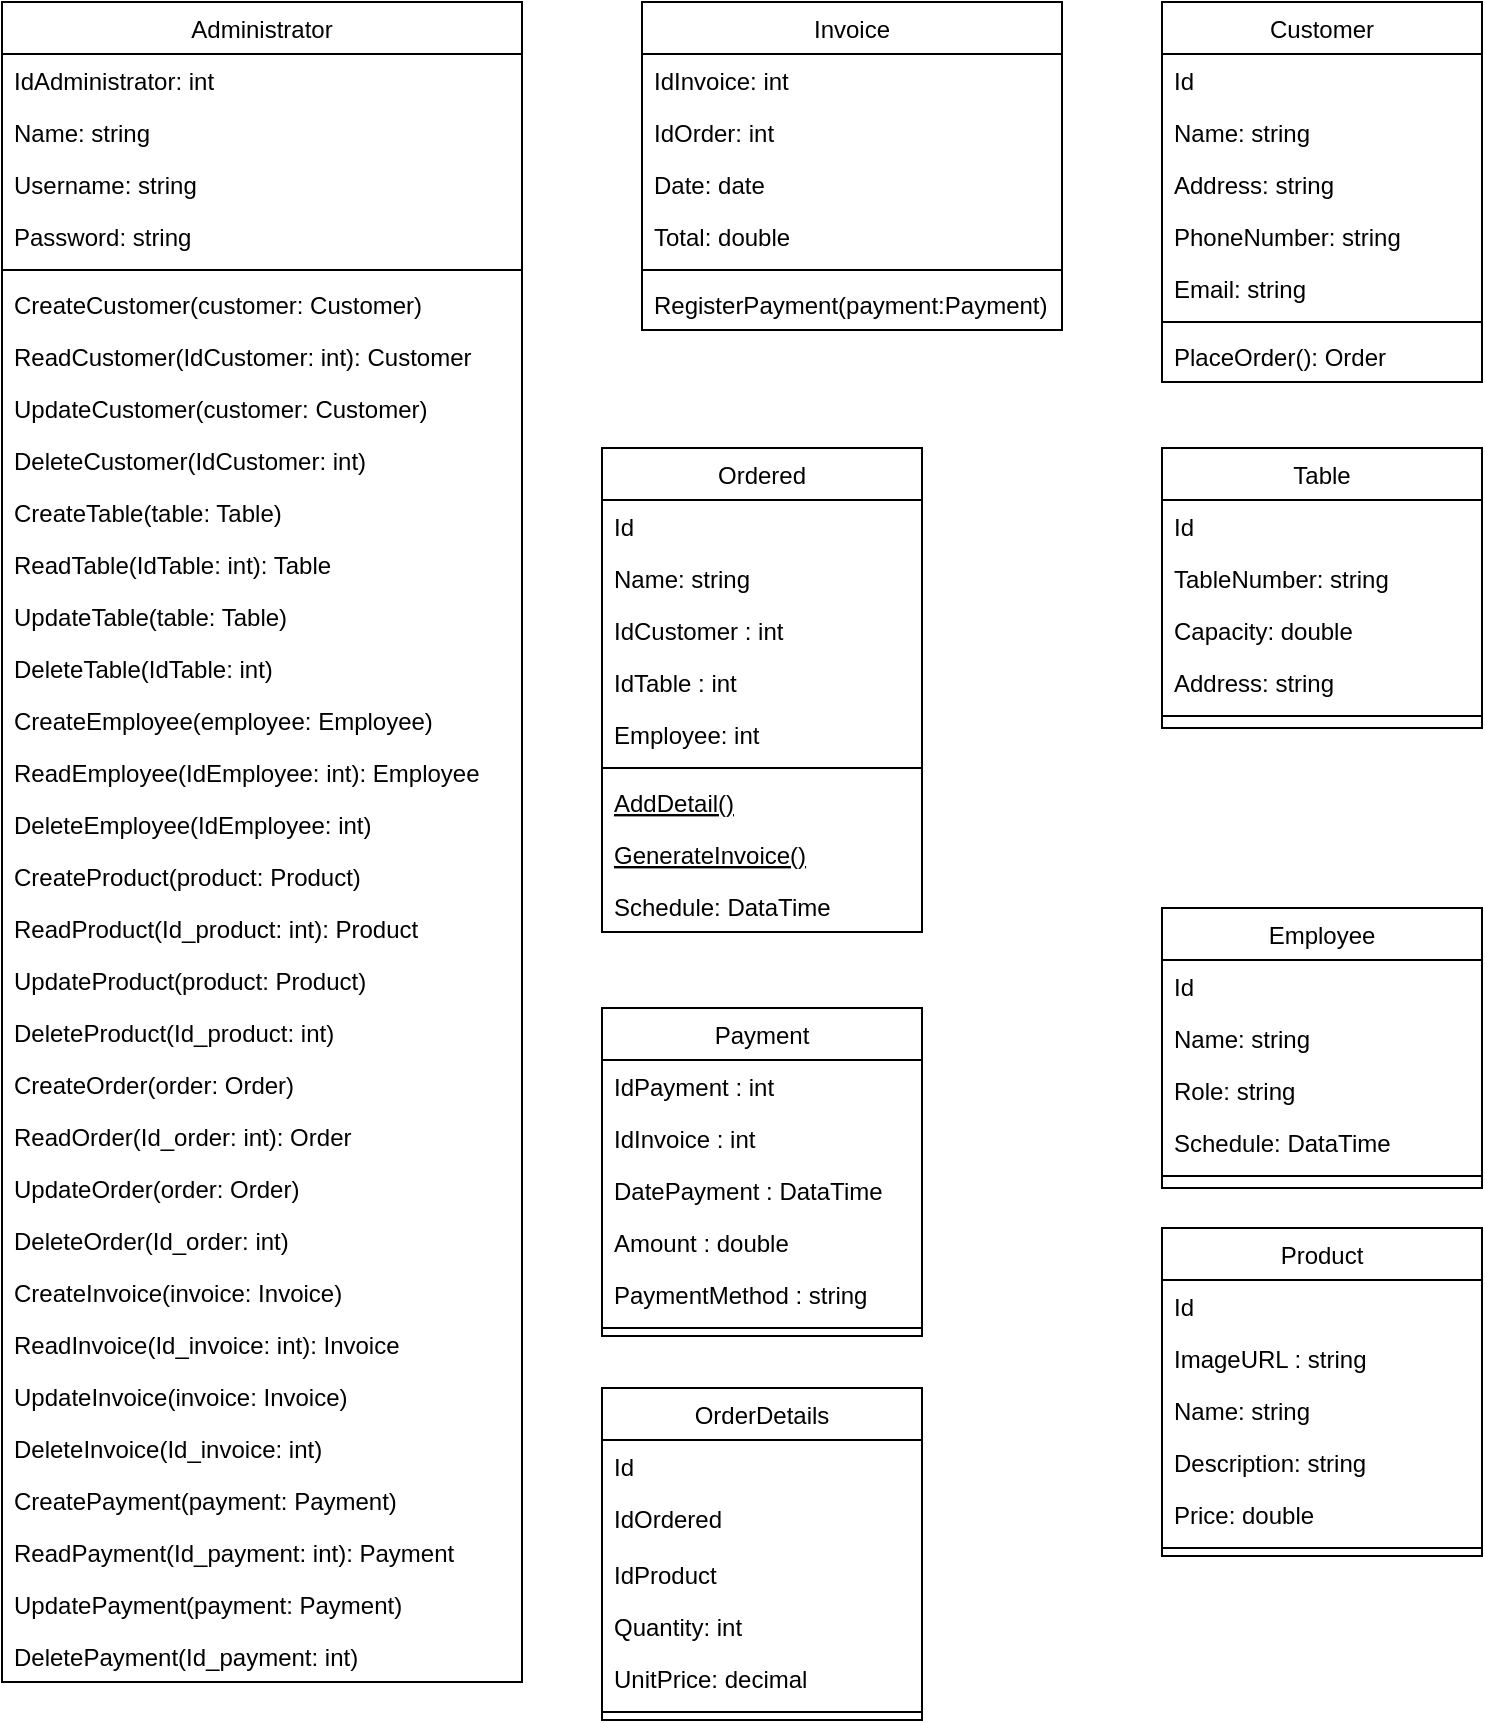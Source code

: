 <mxfile version="24.7.8" pages="3">
  <diagram id="C5RBs43oDa-KdzZeNtuy" name="CD">
    <mxGraphModel grid="1" page="1" gridSize="10" guides="1" tooltips="1" connect="1" arrows="1" fold="1" pageScale="1" pageWidth="827" pageHeight="1169" math="0" shadow="0">
      <root>
        <mxCell id="WIyWlLk6GJQsqaUBKTNV-0" />
        <mxCell id="WIyWlLk6GJQsqaUBKTNV-1" parent="WIyWlLk6GJQsqaUBKTNV-0" />
        <mxCell id="zkfFHV4jXpPFQw0GAbJ--0" value="Invoice&#xa;&#xa;" style="swimlane;fontStyle=0;align=center;verticalAlign=top;childLayout=stackLayout;horizontal=1;startSize=26;horizontalStack=0;resizeParent=1;resizeLast=0;collapsible=1;marginBottom=0;rounded=0;shadow=0;strokeWidth=1;" parent="WIyWlLk6GJQsqaUBKTNV-1" vertex="1">
          <mxGeometry x="370" y="107" width="210" height="164" as="geometry">
            <mxRectangle x="370" y="107" width="160" height="26" as="alternateBounds" />
          </mxGeometry>
        </mxCell>
        <mxCell id="zkfFHV4jXpPFQw0GAbJ--1" value="IdInvoice: int " style="text;align=left;verticalAlign=top;spacingLeft=4;spacingRight=4;overflow=hidden;rotatable=0;points=[[0,0.5],[1,0.5]];portConstraint=eastwest;" parent="zkfFHV4jXpPFQw0GAbJ--0" vertex="1">
          <mxGeometry y="26" width="210" height="26" as="geometry" />
        </mxCell>
        <mxCell id="zkfFHV4jXpPFQw0GAbJ--2" value="IdOrder: int" style="text;align=left;verticalAlign=top;spacingLeft=4;spacingRight=4;overflow=hidden;rotatable=0;points=[[0,0.5],[1,0.5]];portConstraint=eastwest;rounded=0;shadow=0;html=0;" parent="zkfFHV4jXpPFQw0GAbJ--0" vertex="1">
          <mxGeometry y="52" width="210" height="26" as="geometry" />
        </mxCell>
        <mxCell id="zkfFHV4jXpPFQw0GAbJ--3" value="Date: date" style="text;align=left;verticalAlign=top;spacingLeft=4;spacingRight=4;overflow=hidden;rotatable=0;points=[[0,0.5],[1,0.5]];portConstraint=eastwest;rounded=0;shadow=0;html=0;" parent="zkfFHV4jXpPFQw0GAbJ--0" vertex="1">
          <mxGeometry y="78" width="210" height="26" as="geometry" />
        </mxCell>
        <mxCell id="hzRRocNcZHsW6EGWAiS4-25" value="Total: double" style="text;align=left;verticalAlign=top;spacingLeft=4;spacingRight=4;overflow=hidden;rotatable=0;points=[[0,0.5],[1,0.5]];portConstraint=eastwest;rounded=0;shadow=0;html=0;" parent="zkfFHV4jXpPFQw0GAbJ--0" vertex="1">
          <mxGeometry y="104" width="210" height="26" as="geometry" />
        </mxCell>
        <mxCell id="zkfFHV4jXpPFQw0GAbJ--4" value="" style="line;html=1;strokeWidth=1;align=left;verticalAlign=middle;spacingTop=-1;spacingLeft=3;spacingRight=3;rotatable=0;labelPosition=right;points=[];portConstraint=eastwest;" parent="zkfFHV4jXpPFQw0GAbJ--0" vertex="1">
          <mxGeometry y="130" width="210" height="8" as="geometry" />
        </mxCell>
        <mxCell id="zkfFHV4jXpPFQw0GAbJ--5" value="RegisterPayment(payment:Payment)" style="text;align=left;verticalAlign=top;spacingLeft=4;spacingRight=4;overflow=hidden;rotatable=0;points=[[0,0.5],[1,0.5]];portConstraint=eastwest;" parent="zkfFHV4jXpPFQw0GAbJ--0" vertex="1">
          <mxGeometry y="138" width="210" height="26" as="geometry" />
        </mxCell>
        <mxCell id="zkfFHV4jXpPFQw0GAbJ--6" value="Ordered" style="swimlane;fontStyle=0;align=center;verticalAlign=top;childLayout=stackLayout;horizontal=1;startSize=26;horizontalStack=0;resizeParent=1;resizeLast=0;collapsible=1;marginBottom=0;rounded=0;shadow=0;strokeWidth=1;" parent="WIyWlLk6GJQsqaUBKTNV-1" vertex="1">
          <mxGeometry x="350" y="330" width="160" height="242" as="geometry">
            <mxRectangle x="130" y="380" width="160" height="26" as="alternateBounds" />
          </mxGeometry>
        </mxCell>
        <mxCell id="zkfFHV4jXpPFQw0GAbJ--7" value="Id" style="text;align=left;verticalAlign=top;spacingLeft=4;spacingRight=4;overflow=hidden;rotatable=0;points=[[0,0.5],[1,0.5]];portConstraint=eastwest;" parent="zkfFHV4jXpPFQw0GAbJ--6" vertex="1">
          <mxGeometry y="26" width="160" height="26" as="geometry" />
        </mxCell>
        <mxCell id="zkfFHV4jXpPFQw0GAbJ--8" value="Name: string" style="text;align=left;verticalAlign=top;spacingLeft=4;spacingRight=4;overflow=hidden;rotatable=0;points=[[0,0.5],[1,0.5]];portConstraint=eastwest;rounded=0;shadow=0;html=0;" parent="zkfFHV4jXpPFQw0GAbJ--6" vertex="1">
          <mxGeometry y="52" width="160" height="26" as="geometry" />
        </mxCell>
        <mxCell id="iAmSxObT79D5jh0mBVo4-14" value="IdCustomer : int" style="text;align=left;verticalAlign=top;spacingLeft=4;spacingRight=4;overflow=hidden;rotatable=0;points=[[0,0.5],[1,0.5]];portConstraint=eastwest;rounded=0;shadow=0;html=0;" parent="zkfFHV4jXpPFQw0GAbJ--6" vertex="1">
          <mxGeometry y="78" width="160" height="26" as="geometry" />
        </mxCell>
        <mxCell id="iAmSxObT79D5jh0mBVo4-15" value="IdTable : int" style="text;align=left;verticalAlign=top;spacingLeft=4;spacingRight=4;overflow=hidden;rotatable=0;points=[[0,0.5],[1,0.5]];portConstraint=eastwest;rounded=0;shadow=0;html=0;" parent="zkfFHV4jXpPFQw0GAbJ--6" vertex="1">
          <mxGeometry y="104" width="160" height="26" as="geometry" />
        </mxCell>
        <mxCell id="8gGXd_3OLNsaY1l45o4x-10" value="Employee: int" style="text;align=left;verticalAlign=top;spacingLeft=4;spacingRight=4;overflow=hidden;rotatable=0;points=[[0,0.5],[1,0.5]];portConstraint=eastwest;rounded=0;shadow=0;html=0;" parent="zkfFHV4jXpPFQw0GAbJ--6" vertex="1">
          <mxGeometry y="130" width="160" height="26" as="geometry" />
        </mxCell>
        <mxCell id="zkfFHV4jXpPFQw0GAbJ--9" value="" style="line;html=1;strokeWidth=1;align=left;verticalAlign=middle;spacingTop=-1;spacingLeft=3;spacingRight=3;rotatable=0;labelPosition=right;points=[];portConstraint=eastwest;" parent="zkfFHV4jXpPFQw0GAbJ--6" vertex="1">
          <mxGeometry y="156" width="160" height="8" as="geometry" />
        </mxCell>
        <mxCell id="zkfFHV4jXpPFQw0GAbJ--10" value="AddDetail()" style="text;align=left;verticalAlign=top;spacingLeft=4;spacingRight=4;overflow=hidden;rotatable=0;points=[[0,0.5],[1,0.5]];portConstraint=eastwest;fontStyle=4" parent="zkfFHV4jXpPFQw0GAbJ--6" vertex="1">
          <mxGeometry y="164" width="160" height="26" as="geometry" />
        </mxCell>
        <mxCell id="iAmSxObT79D5jh0mBVo4-19" value="GenerateInvoice()" style="text;align=left;verticalAlign=top;spacingLeft=4;spacingRight=4;overflow=hidden;rotatable=0;points=[[0,0.5],[1,0.5]];portConstraint=eastwest;fontStyle=4" parent="zkfFHV4jXpPFQw0GAbJ--6" vertex="1">
          <mxGeometry y="190" width="160" height="26" as="geometry" />
        </mxCell>
        <mxCell id="8gGXd_3OLNsaY1l45o4x-12" value="Schedule: DataTime" style="text;align=left;verticalAlign=top;spacingLeft=4;spacingRight=4;overflow=hidden;rotatable=0;points=[[0,0.5],[1,0.5]];portConstraint=eastwest;rounded=0;shadow=0;html=0;" parent="zkfFHV4jXpPFQw0GAbJ--6" vertex="1">
          <mxGeometry y="216" width="160" height="26" as="geometry" />
        </mxCell>
        <mxCell id="zkfFHV4jXpPFQw0GAbJ--17" value="Customer" style="swimlane;fontStyle=0;align=center;verticalAlign=top;childLayout=stackLayout;horizontal=1;startSize=26;horizontalStack=0;resizeParent=1;resizeLast=0;collapsible=1;marginBottom=0;rounded=0;shadow=0;strokeWidth=1;" parent="WIyWlLk6GJQsqaUBKTNV-1" vertex="1">
          <mxGeometry x="630" y="107" width="160" height="190" as="geometry">
            <mxRectangle x="550" y="140" width="160" height="26" as="alternateBounds" />
          </mxGeometry>
        </mxCell>
        <mxCell id="zkfFHV4jXpPFQw0GAbJ--18" value="Id" style="text;align=left;verticalAlign=top;spacingLeft=4;spacingRight=4;overflow=hidden;rotatable=0;points=[[0,0.5],[1,0.5]];portConstraint=eastwest;" parent="zkfFHV4jXpPFQw0GAbJ--17" vertex="1">
          <mxGeometry y="26" width="160" height="26" as="geometry" />
        </mxCell>
        <mxCell id="zkfFHV4jXpPFQw0GAbJ--19" value="Name: string" style="text;align=left;verticalAlign=top;spacingLeft=4;spacingRight=4;overflow=hidden;rotatable=0;points=[[0,0.5],[1,0.5]];portConstraint=eastwest;rounded=0;shadow=0;html=0;" parent="zkfFHV4jXpPFQw0GAbJ--17" vertex="1">
          <mxGeometry y="52" width="160" height="26" as="geometry" />
        </mxCell>
        <mxCell id="zkfFHV4jXpPFQw0GAbJ--20" value="Address: string" style="text;align=left;verticalAlign=top;spacingLeft=4;spacingRight=4;overflow=hidden;rotatable=0;points=[[0,0.5],[1,0.5]];portConstraint=eastwest;rounded=0;shadow=0;html=0;" parent="zkfFHV4jXpPFQw0GAbJ--17" vertex="1">
          <mxGeometry y="78" width="160" height="26" as="geometry" />
        </mxCell>
        <mxCell id="zkfFHV4jXpPFQw0GAbJ--22" value="PhoneNumber: string" style="text;align=left;verticalAlign=top;spacingLeft=4;spacingRight=4;overflow=hidden;rotatable=0;points=[[0,0.5],[1,0.5]];portConstraint=eastwest;rounded=0;shadow=0;html=0;" parent="zkfFHV4jXpPFQw0GAbJ--17" vertex="1">
          <mxGeometry y="104" width="160" height="26" as="geometry" />
        </mxCell>
        <mxCell id="hzRRocNcZHsW6EGWAiS4-0" value="Email: string" style="text;align=left;verticalAlign=top;spacingLeft=4;spacingRight=4;overflow=hidden;rotatable=0;points=[[0,0.5],[1,0.5]];portConstraint=eastwest;rounded=0;shadow=0;html=0;" parent="zkfFHV4jXpPFQw0GAbJ--17" vertex="1">
          <mxGeometry y="130" width="160" height="26" as="geometry" />
        </mxCell>
        <mxCell id="zkfFHV4jXpPFQw0GAbJ--23" value="" style="line;html=1;strokeWidth=1;align=left;verticalAlign=middle;spacingTop=-1;spacingLeft=3;spacingRight=3;rotatable=0;labelPosition=right;points=[];portConstraint=eastwest;" parent="zkfFHV4jXpPFQw0GAbJ--17" vertex="1">
          <mxGeometry y="156" width="160" height="8" as="geometry" />
        </mxCell>
        <mxCell id="zkfFHV4jXpPFQw0GAbJ--25" value="PlaceOrder(): Order" style="text;align=left;verticalAlign=top;spacingLeft=4;spacingRight=4;overflow=hidden;rotatable=0;points=[[0,0.5],[1,0.5]];portConstraint=eastwest;" parent="zkfFHV4jXpPFQw0GAbJ--17" vertex="1">
          <mxGeometry y="164" width="160" height="26" as="geometry" />
        </mxCell>
        <mxCell id="8gGXd_3OLNsaY1l45o4x-0" value="Table" style="swimlane;fontStyle=0;align=center;verticalAlign=top;childLayout=stackLayout;horizontal=1;startSize=26;horizontalStack=0;resizeParent=1;resizeLast=0;collapsible=1;marginBottom=0;rounded=0;shadow=0;strokeWidth=1;" parent="WIyWlLk6GJQsqaUBKTNV-1" vertex="1">
          <mxGeometry x="630" y="330" width="160" height="140" as="geometry">
            <mxRectangle x="130" y="380" width="160" height="26" as="alternateBounds" />
          </mxGeometry>
        </mxCell>
        <mxCell id="8gGXd_3OLNsaY1l45o4x-1" value="Id" style="text;align=left;verticalAlign=top;spacingLeft=4;spacingRight=4;overflow=hidden;rotatable=0;points=[[0,0.5],[1,0.5]];portConstraint=eastwest;" parent="8gGXd_3OLNsaY1l45o4x-0" vertex="1">
          <mxGeometry y="26" width="160" height="26" as="geometry" />
        </mxCell>
        <mxCell id="8gGXd_3OLNsaY1l45o4x-2" value="TableNumber: string" style="text;align=left;verticalAlign=top;spacingLeft=4;spacingRight=4;overflow=hidden;rotatable=0;points=[[0,0.5],[1,0.5]];portConstraint=eastwest;rounded=0;shadow=0;html=0;" parent="8gGXd_3OLNsaY1l45o4x-0" vertex="1">
          <mxGeometry y="52" width="160" height="26" as="geometry" />
        </mxCell>
        <mxCell id="8gGXd_3OLNsaY1l45o4x-6" value="Capacity: double" style="text;align=left;verticalAlign=top;spacingLeft=4;spacingRight=4;overflow=hidden;rotatable=0;points=[[0,0.5],[1,0.5]];portConstraint=eastwest;rounded=0;shadow=0;html=0;" parent="8gGXd_3OLNsaY1l45o4x-0" vertex="1">
          <mxGeometry y="78" width="160" height="26" as="geometry" />
        </mxCell>
        <mxCell id="8gGXd_3OLNsaY1l45o4x-7" value="Address: string" style="text;align=left;verticalAlign=top;spacingLeft=4;spacingRight=4;overflow=hidden;rotatable=0;points=[[0,0.5],[1,0.5]];portConstraint=eastwest;rounded=0;shadow=0;html=0;" parent="8gGXd_3OLNsaY1l45o4x-0" vertex="1">
          <mxGeometry y="104" width="160" height="26" as="geometry" />
        </mxCell>
        <mxCell id="8gGXd_3OLNsaY1l45o4x-3" value="" style="line;html=1;strokeWidth=1;align=left;verticalAlign=middle;spacingTop=-1;spacingLeft=3;spacingRight=3;rotatable=0;labelPosition=right;points=[];portConstraint=eastwest;" parent="8gGXd_3OLNsaY1l45o4x-0" vertex="1">
          <mxGeometry y="130" width="160" height="8" as="geometry" />
        </mxCell>
        <mxCell id="8gGXd_3OLNsaY1l45o4x-13" value="Employee" style="swimlane;fontStyle=0;align=center;verticalAlign=top;childLayout=stackLayout;horizontal=1;startSize=26;horizontalStack=0;resizeParent=1;resizeLast=0;collapsible=1;marginBottom=0;rounded=0;shadow=0;strokeWidth=1;" parent="WIyWlLk6GJQsqaUBKTNV-1" vertex="1">
          <mxGeometry x="630" y="560" width="160" height="140" as="geometry">
            <mxRectangle x="130" y="380" width="160" height="26" as="alternateBounds" />
          </mxGeometry>
        </mxCell>
        <mxCell id="8gGXd_3OLNsaY1l45o4x-14" value="Id" style="text;align=left;verticalAlign=top;spacingLeft=4;spacingRight=4;overflow=hidden;rotatable=0;points=[[0,0.5],[1,0.5]];portConstraint=eastwest;" parent="8gGXd_3OLNsaY1l45o4x-13" vertex="1">
          <mxGeometry y="26" width="160" height="26" as="geometry" />
        </mxCell>
        <mxCell id="8gGXd_3OLNsaY1l45o4x-15" value="Name: string" style="text;align=left;verticalAlign=top;spacingLeft=4;spacingRight=4;overflow=hidden;rotatable=0;points=[[0,0.5],[1,0.5]];portConstraint=eastwest;rounded=0;shadow=0;html=0;" parent="8gGXd_3OLNsaY1l45o4x-13" vertex="1">
          <mxGeometry y="52" width="160" height="26" as="geometry" />
        </mxCell>
        <mxCell id="8gGXd_3OLNsaY1l45o4x-16" value="Role: string" style="text;align=left;verticalAlign=top;spacingLeft=4;spacingRight=4;overflow=hidden;rotatable=0;points=[[0,0.5],[1,0.5]];portConstraint=eastwest;rounded=0;shadow=0;html=0;" parent="8gGXd_3OLNsaY1l45o4x-13" vertex="1">
          <mxGeometry y="78" width="160" height="26" as="geometry" />
        </mxCell>
        <mxCell id="8gGXd_3OLNsaY1l45o4x-17" value="Schedule: DataTime" style="text;align=left;verticalAlign=top;spacingLeft=4;spacingRight=4;overflow=hidden;rotatable=0;points=[[0,0.5],[1,0.5]];portConstraint=eastwest;rounded=0;shadow=0;html=0;" parent="8gGXd_3OLNsaY1l45o4x-13" vertex="1">
          <mxGeometry y="104" width="160" height="26" as="geometry" />
        </mxCell>
        <mxCell id="8gGXd_3OLNsaY1l45o4x-18" value="" style="line;html=1;strokeWidth=1;align=left;verticalAlign=middle;spacingTop=-1;spacingLeft=3;spacingRight=3;rotatable=0;labelPosition=right;points=[];portConstraint=eastwest;" parent="8gGXd_3OLNsaY1l45o4x-13" vertex="1">
          <mxGeometry y="130" width="160" height="8" as="geometry" />
        </mxCell>
        <mxCell id="hzRRocNcZHsW6EGWAiS4-16" value="Product" style="swimlane;fontStyle=0;align=center;verticalAlign=top;childLayout=stackLayout;horizontal=1;startSize=26;horizontalStack=0;resizeParent=1;resizeLast=0;collapsible=1;marginBottom=0;rounded=0;shadow=0;strokeWidth=1;" parent="WIyWlLk6GJQsqaUBKTNV-1" vertex="1">
          <mxGeometry x="630" y="720" width="160" height="164" as="geometry">
            <mxRectangle x="550" y="140" width="160" height="26" as="alternateBounds" />
          </mxGeometry>
        </mxCell>
        <mxCell id="hzRRocNcZHsW6EGWAiS4-17" value="Id" style="text;align=left;verticalAlign=top;spacingLeft=4;spacingRight=4;overflow=hidden;rotatable=0;points=[[0,0.5],[1,0.5]];portConstraint=eastwest;" parent="hzRRocNcZHsW6EGWAiS4-16" vertex="1">
          <mxGeometry y="26" width="160" height="26" as="geometry" />
        </mxCell>
        <mxCell id="Ao7JjKtqLzDSWEPnhoi9-0" value="ImageURL : string" style="text;align=left;verticalAlign=top;spacingLeft=4;spacingRight=4;overflow=hidden;rotatable=0;points=[[0,0.5],[1,0.5]];portConstraint=eastwest;" parent="hzRRocNcZHsW6EGWAiS4-16" vertex="1">
          <mxGeometry y="52" width="160" height="26" as="geometry" />
        </mxCell>
        <mxCell id="hzRRocNcZHsW6EGWAiS4-18" value="Name: string" style="text;align=left;verticalAlign=top;spacingLeft=4;spacingRight=4;overflow=hidden;rotatable=0;points=[[0,0.5],[1,0.5]];portConstraint=eastwest;rounded=0;shadow=0;html=0;" parent="hzRRocNcZHsW6EGWAiS4-16" vertex="1">
          <mxGeometry y="78" width="160" height="26" as="geometry" />
        </mxCell>
        <mxCell id="hzRRocNcZHsW6EGWAiS4-19" value="Description: string" style="text;align=left;verticalAlign=top;spacingLeft=4;spacingRight=4;overflow=hidden;rotatable=0;points=[[0,0.5],[1,0.5]];portConstraint=eastwest;rounded=0;shadow=0;html=0;" parent="hzRRocNcZHsW6EGWAiS4-16" vertex="1">
          <mxGeometry y="104" width="160" height="26" as="geometry" />
        </mxCell>
        <mxCell id="hzRRocNcZHsW6EGWAiS4-20" value="Price: double" style="text;align=left;verticalAlign=top;spacingLeft=4;spacingRight=4;overflow=hidden;rotatable=0;points=[[0,0.5],[1,0.5]];portConstraint=eastwest;rounded=0;shadow=0;html=0;" parent="hzRRocNcZHsW6EGWAiS4-16" vertex="1">
          <mxGeometry y="130" width="160" height="26" as="geometry" />
        </mxCell>
        <mxCell id="hzRRocNcZHsW6EGWAiS4-22" value="" style="line;html=1;strokeWidth=1;align=left;verticalAlign=middle;spacingTop=-1;spacingLeft=3;spacingRight=3;rotatable=0;labelPosition=right;points=[];portConstraint=eastwest;" parent="hzRRocNcZHsW6EGWAiS4-16" vertex="1">
          <mxGeometry y="156" width="160" height="8" as="geometry" />
        </mxCell>
        <mxCell id="iAmSxObT79D5jh0mBVo4-26" value="Payment" style="swimlane;fontStyle=0;align=center;verticalAlign=top;childLayout=stackLayout;horizontal=1;startSize=26;horizontalStack=0;resizeParent=1;resizeLast=0;collapsible=1;marginBottom=0;rounded=0;shadow=0;strokeWidth=1;" parent="WIyWlLk6GJQsqaUBKTNV-1" vertex="1">
          <mxGeometry x="350" y="610" width="160" height="164" as="geometry">
            <mxRectangle x="130" y="380" width="160" height="26" as="alternateBounds" />
          </mxGeometry>
        </mxCell>
        <mxCell id="iAmSxObT79D5jh0mBVo4-27" value="IdPayment : int" style="text;align=left;verticalAlign=top;spacingLeft=4;spacingRight=4;overflow=hidden;rotatable=0;points=[[0,0.5],[1,0.5]];portConstraint=eastwest;" parent="iAmSxObT79D5jh0mBVo4-26" vertex="1">
          <mxGeometry y="26" width="160" height="26" as="geometry" />
        </mxCell>
        <mxCell id="iAmSxObT79D5jh0mBVo4-35" value="IdInvoice : int" style="text;align=left;verticalAlign=top;spacingLeft=4;spacingRight=4;overflow=hidden;rotatable=0;points=[[0,0.5],[1,0.5]];portConstraint=eastwest;" parent="iAmSxObT79D5jh0mBVo4-26" vertex="1">
          <mxGeometry y="52" width="160" height="26" as="geometry" />
        </mxCell>
        <mxCell id="iAmSxObT79D5jh0mBVo4-28" value="DatePayment : DataTime" style="text;align=left;verticalAlign=top;spacingLeft=4;spacingRight=4;overflow=hidden;rotatable=0;points=[[0,0.5],[1,0.5]];portConstraint=eastwest;rounded=0;shadow=0;html=0;" parent="iAmSxObT79D5jh0mBVo4-26" vertex="1">
          <mxGeometry y="78" width="160" height="26" as="geometry" />
        </mxCell>
        <mxCell id="iAmSxObT79D5jh0mBVo4-29" value="Amount : double" style="text;align=left;verticalAlign=top;spacingLeft=4;spacingRight=4;overflow=hidden;rotatable=0;points=[[0,0.5],[1,0.5]];portConstraint=eastwest;rounded=0;shadow=0;html=0;" parent="iAmSxObT79D5jh0mBVo4-26" vertex="1">
          <mxGeometry y="104" width="160" height="26" as="geometry" />
        </mxCell>
        <mxCell id="iAmSxObT79D5jh0mBVo4-30" value="PaymentMethod : string" style="text;align=left;verticalAlign=top;spacingLeft=4;spacingRight=4;overflow=hidden;rotatable=0;points=[[0,0.5],[1,0.5]];portConstraint=eastwest;rounded=0;shadow=0;html=0;" parent="iAmSxObT79D5jh0mBVo4-26" vertex="1">
          <mxGeometry y="130" width="160" height="26" as="geometry" />
        </mxCell>
        <mxCell id="iAmSxObT79D5jh0mBVo4-32" value="" style="line;html=1;strokeWidth=1;align=left;verticalAlign=middle;spacingTop=-1;spacingLeft=3;spacingRight=3;rotatable=0;labelPosition=right;points=[];portConstraint=eastwest;" parent="iAmSxObT79D5jh0mBVo4-26" vertex="1">
          <mxGeometry y="156" width="160" height="8" as="geometry" />
        </mxCell>
        <mxCell id="8gGXd_3OLNsaY1l45o4x-22" value="OrderDetails" style="swimlane;fontStyle=0;align=center;verticalAlign=top;childLayout=stackLayout;horizontal=1;startSize=26;horizontalStack=0;resizeParent=1;resizeLast=0;collapsible=1;marginBottom=0;rounded=0;shadow=0;strokeWidth=1;" parent="WIyWlLk6GJQsqaUBKTNV-1" vertex="1">
          <mxGeometry x="350" y="800" width="160" height="166" as="geometry">
            <mxRectangle x="130" y="380" width="160" height="26" as="alternateBounds" />
          </mxGeometry>
        </mxCell>
        <mxCell id="8gGXd_3OLNsaY1l45o4x-23" value="Id" style="text;align=left;verticalAlign=top;spacingLeft=4;spacingRight=4;overflow=hidden;rotatable=0;points=[[0,0.5],[1,0.5]];portConstraint=eastwest;" parent="8gGXd_3OLNsaY1l45o4x-22" vertex="1">
          <mxGeometry y="26" width="160" height="26" as="geometry" />
        </mxCell>
        <mxCell id="8gGXd_3OLNsaY1l45o4x-24" value="IdOrdered" style="text;align=left;verticalAlign=top;spacingLeft=4;spacingRight=4;overflow=hidden;rotatable=0;points=[[0,0.5],[1,0.5]];portConstraint=eastwest;rounded=0;shadow=0;html=0;" parent="8gGXd_3OLNsaY1l45o4x-22" vertex="1">
          <mxGeometry y="52" width="160" height="28" as="geometry" />
        </mxCell>
        <mxCell id="8gGXd_3OLNsaY1l45o4x-25" value="IdProduct" style="text;align=left;verticalAlign=top;spacingLeft=4;spacingRight=4;overflow=hidden;rotatable=0;points=[[0,0.5],[1,0.5]];portConstraint=eastwest;rounded=0;shadow=0;html=0;" parent="8gGXd_3OLNsaY1l45o4x-22" vertex="1">
          <mxGeometry y="80" width="160" height="26" as="geometry" />
        </mxCell>
        <mxCell id="8gGXd_3OLNsaY1l45o4x-26" value="Quantity: int" style="text;align=left;verticalAlign=top;spacingLeft=4;spacingRight=4;overflow=hidden;rotatable=0;points=[[0,0.5],[1,0.5]];portConstraint=eastwest;rounded=0;shadow=0;html=0;" parent="8gGXd_3OLNsaY1l45o4x-22" vertex="1">
          <mxGeometry y="106" width="160" height="26" as="geometry" />
        </mxCell>
        <mxCell id="8gGXd_3OLNsaY1l45o4x-34" value="UnitPrice: decimal" style="text;align=left;verticalAlign=top;spacingLeft=4;spacingRight=4;overflow=hidden;rotatable=0;points=[[0,0.5],[1,0.5]];portConstraint=eastwest;rounded=0;shadow=0;html=0;" parent="8gGXd_3OLNsaY1l45o4x-22" vertex="1">
          <mxGeometry y="132" width="160" height="26" as="geometry" />
        </mxCell>
        <mxCell id="8gGXd_3OLNsaY1l45o4x-27" value="" style="line;html=1;strokeWidth=1;align=left;verticalAlign=middle;spacingTop=-1;spacingLeft=3;spacingRight=3;rotatable=0;labelPosition=right;points=[];portConstraint=eastwest;" parent="8gGXd_3OLNsaY1l45o4x-22" vertex="1">
          <mxGeometry y="158" width="160" height="8" as="geometry" />
        </mxCell>
        <mxCell id="hzRRocNcZHsW6EGWAiS4-26" value="Administrator" style="swimlane;fontStyle=0;align=center;verticalAlign=top;childLayout=stackLayout;horizontal=1;startSize=26;horizontalStack=0;resizeParent=1;resizeLast=0;collapsible=1;marginBottom=0;rounded=0;shadow=0;strokeWidth=1;" parent="WIyWlLk6GJQsqaUBKTNV-1" vertex="1">
          <mxGeometry x="50" y="107" width="260" height="840" as="geometry">
            <mxRectangle x="550" y="140" width="160" height="26" as="alternateBounds" />
          </mxGeometry>
        </mxCell>
        <mxCell id="hzRRocNcZHsW6EGWAiS4-27" value="IdAdministrator: int" style="text;align=left;verticalAlign=top;spacingLeft=4;spacingRight=4;overflow=hidden;rotatable=0;points=[[0,0.5],[1,0.5]];portConstraint=eastwest;" parent="hzRRocNcZHsW6EGWAiS4-26" vertex="1">
          <mxGeometry y="26" width="260" height="26" as="geometry" />
        </mxCell>
        <mxCell id="hzRRocNcZHsW6EGWAiS4-28" value="Name: string" style="text;align=left;verticalAlign=top;spacingLeft=4;spacingRight=4;overflow=hidden;rotatable=0;points=[[0,0.5],[1,0.5]];portConstraint=eastwest;rounded=0;shadow=0;html=0;" parent="hzRRocNcZHsW6EGWAiS4-26" vertex="1">
          <mxGeometry y="52" width="260" height="26" as="geometry" />
        </mxCell>
        <mxCell id="hzRRocNcZHsW6EGWAiS4-29" value="Username: string" style="text;align=left;verticalAlign=top;spacingLeft=4;spacingRight=4;overflow=hidden;rotatable=0;points=[[0,0.5],[1,0.5]];portConstraint=eastwest;rounded=0;shadow=0;html=0;" parent="hzRRocNcZHsW6EGWAiS4-26" vertex="1">
          <mxGeometry y="78" width="260" height="26" as="geometry" />
        </mxCell>
        <mxCell id="hzRRocNcZHsW6EGWAiS4-30" value="Password: string" style="text;align=left;verticalAlign=top;spacingLeft=4;spacingRight=4;overflow=hidden;rotatable=0;points=[[0,0.5],[1,0.5]];portConstraint=eastwest;rounded=0;shadow=0;html=0;" parent="hzRRocNcZHsW6EGWAiS4-26" vertex="1">
          <mxGeometry y="104" width="260" height="26" as="geometry" />
        </mxCell>
        <mxCell id="hzRRocNcZHsW6EGWAiS4-31" value="" style="line;html=1;strokeWidth=1;align=left;verticalAlign=middle;spacingTop=-1;spacingLeft=3;spacingRight=3;rotatable=0;labelPosition=right;points=[];portConstraint=eastwest;" parent="hzRRocNcZHsW6EGWAiS4-26" vertex="1">
          <mxGeometry y="130" width="260" height="8" as="geometry" />
        </mxCell>
        <mxCell id="hzRRocNcZHsW6EGWAiS4-39" value="CreateCustomer(customer: Customer)" style="text;align=left;verticalAlign=top;spacingLeft=4;spacingRight=4;overflow=hidden;rotatable=0;points=[[0,0.5],[1,0.5]];portConstraint=eastwest;rounded=0;shadow=0;html=0;" parent="hzRRocNcZHsW6EGWAiS4-26" vertex="1">
          <mxGeometry y="138" width="260" height="26" as="geometry" />
        </mxCell>
        <mxCell id="hzRRocNcZHsW6EGWAiS4-40" value="ReadCustomer(IdCustomer: int): Customer" style="text;align=left;verticalAlign=top;spacingLeft=4;spacingRight=4;overflow=hidden;rotatable=0;points=[[0,0.5],[1,0.5]];portConstraint=eastwest;rounded=0;shadow=0;html=0;" parent="hzRRocNcZHsW6EGWAiS4-26" vertex="1">
          <mxGeometry y="164" width="260" height="26" as="geometry" />
        </mxCell>
        <mxCell id="hzRRocNcZHsW6EGWAiS4-41" value="UpdateCustomer(customer: Customer)" style="text;align=left;verticalAlign=top;spacingLeft=4;spacingRight=4;overflow=hidden;rotatable=0;points=[[0,0.5],[1,0.5]];portConstraint=eastwest;rounded=0;shadow=0;html=0;" parent="hzRRocNcZHsW6EGWAiS4-26" vertex="1">
          <mxGeometry y="190" width="260" height="26" as="geometry" />
        </mxCell>
        <mxCell id="hzRRocNcZHsW6EGWAiS4-42" value="DeleteCustomer(IdCustomer: int)" style="text;align=left;verticalAlign=top;spacingLeft=4;spacingRight=4;overflow=hidden;rotatable=0;points=[[0,0.5],[1,0.5]];portConstraint=eastwest;rounded=0;shadow=0;html=0;" parent="hzRRocNcZHsW6EGWAiS4-26" vertex="1">
          <mxGeometry y="216" width="260" height="26" as="geometry" />
        </mxCell>
        <mxCell id="hzRRocNcZHsW6EGWAiS4-43" value="CreateTable(table: Table)" style="text;align=left;verticalAlign=top;spacingLeft=4;spacingRight=4;overflow=hidden;rotatable=0;points=[[0,0.5],[1,0.5]];portConstraint=eastwest;rounded=0;shadow=0;html=0;" parent="hzRRocNcZHsW6EGWAiS4-26" vertex="1">
          <mxGeometry y="242" width="260" height="26" as="geometry" />
        </mxCell>
        <mxCell id="hzRRocNcZHsW6EGWAiS4-44" value="ReadTable(IdTable: int): Table" style="text;align=left;verticalAlign=top;spacingLeft=4;spacingRight=4;overflow=hidden;rotatable=0;points=[[0,0.5],[1,0.5]];portConstraint=eastwest;rounded=0;shadow=0;html=0;" parent="hzRRocNcZHsW6EGWAiS4-26" vertex="1">
          <mxGeometry y="268" width="260" height="26" as="geometry" />
        </mxCell>
        <mxCell id="hzRRocNcZHsW6EGWAiS4-45" value="UpdateTable(table: Table)" style="text;align=left;verticalAlign=top;spacingLeft=4;spacingRight=4;overflow=hidden;rotatable=0;points=[[0,0.5],[1,0.5]];portConstraint=eastwest;rounded=0;shadow=0;html=0;" parent="hzRRocNcZHsW6EGWAiS4-26" vertex="1">
          <mxGeometry y="294" width="260" height="26" as="geometry" />
        </mxCell>
        <mxCell id="hzRRocNcZHsW6EGWAiS4-46" value="DeleteTable(IdTable: int)" style="text;align=left;verticalAlign=top;spacingLeft=4;spacingRight=4;overflow=hidden;rotatable=0;points=[[0,0.5],[1,0.5]];portConstraint=eastwest;rounded=0;shadow=0;html=0;" parent="hzRRocNcZHsW6EGWAiS4-26" vertex="1">
          <mxGeometry y="320" width="260" height="26" as="geometry" />
        </mxCell>
        <mxCell id="hzRRocNcZHsW6EGWAiS4-47" value="CreateEmployee(employee: Employee)" style="text;align=left;verticalAlign=top;spacingLeft=4;spacingRight=4;overflow=hidden;rotatable=0;points=[[0,0.5],[1,0.5]];portConstraint=eastwest;rounded=0;shadow=0;html=0;" parent="hzRRocNcZHsW6EGWAiS4-26" vertex="1">
          <mxGeometry y="346" width="260" height="26" as="geometry" />
        </mxCell>
        <mxCell id="hzRRocNcZHsW6EGWAiS4-48" value="ReadEmployee(IdEmployee: int): Employee" style="text;align=left;verticalAlign=top;spacingLeft=4;spacingRight=4;overflow=hidden;rotatable=0;points=[[0,0.5],[1,0.5]];portConstraint=eastwest;rounded=0;shadow=0;html=0;" parent="hzRRocNcZHsW6EGWAiS4-26" vertex="1">
          <mxGeometry y="372" width="260" height="26" as="geometry" />
        </mxCell>
        <mxCell id="hzRRocNcZHsW6EGWAiS4-49" value="DeleteEmployee(IdEmployee: int)" style="text;align=left;verticalAlign=top;spacingLeft=4;spacingRight=4;overflow=hidden;rotatable=0;points=[[0,0.5],[1,0.5]];portConstraint=eastwest;rounded=0;shadow=0;html=0;" parent="hzRRocNcZHsW6EGWAiS4-26" vertex="1">
          <mxGeometry y="398" width="260" height="26" as="geometry" />
        </mxCell>
        <mxCell id="hzRRocNcZHsW6EGWAiS4-50" value="CreateProduct(product: Product)" style="text;align=left;verticalAlign=top;spacingLeft=4;spacingRight=4;overflow=hidden;rotatable=0;points=[[0,0.5],[1,0.5]];portConstraint=eastwest;rounded=0;shadow=0;html=0;" parent="hzRRocNcZHsW6EGWAiS4-26" vertex="1">
          <mxGeometry y="424" width="260" height="26" as="geometry" />
        </mxCell>
        <mxCell id="hzRRocNcZHsW6EGWAiS4-51" value="ReadProduct(Id_product: int): Product" style="text;align=left;verticalAlign=top;spacingLeft=4;spacingRight=4;overflow=hidden;rotatable=0;points=[[0,0.5],[1,0.5]];portConstraint=eastwest;rounded=0;shadow=0;html=0;" parent="hzRRocNcZHsW6EGWAiS4-26" vertex="1">
          <mxGeometry y="450" width="260" height="26" as="geometry" />
        </mxCell>
        <mxCell id="hzRRocNcZHsW6EGWAiS4-52" value="UpdateProduct(product: Product)" style="text;align=left;verticalAlign=top;spacingLeft=4;spacingRight=4;overflow=hidden;rotatable=0;points=[[0,0.5],[1,0.5]];portConstraint=eastwest;rounded=0;shadow=0;html=0;" parent="hzRRocNcZHsW6EGWAiS4-26" vertex="1">
          <mxGeometry y="476" width="260" height="26" as="geometry" />
        </mxCell>
        <mxCell id="hzRRocNcZHsW6EGWAiS4-53" value="DeleteProduct(Id_product: int)" style="text;align=left;verticalAlign=top;spacingLeft=4;spacingRight=4;overflow=hidden;rotatable=0;points=[[0,0.5],[1,0.5]];portConstraint=eastwest;rounded=0;shadow=0;html=0;" parent="hzRRocNcZHsW6EGWAiS4-26" vertex="1">
          <mxGeometry y="502" width="260" height="26" as="geometry" />
        </mxCell>
        <mxCell id="hzRRocNcZHsW6EGWAiS4-54" value="CreateOrder(order: Order)" style="text;align=left;verticalAlign=top;spacingLeft=4;spacingRight=4;overflow=hidden;rotatable=0;points=[[0,0.5],[1,0.5]];portConstraint=eastwest;rounded=0;shadow=0;html=0;" parent="hzRRocNcZHsW6EGWAiS4-26" vertex="1">
          <mxGeometry y="528" width="260" height="26" as="geometry" />
        </mxCell>
        <mxCell id="hzRRocNcZHsW6EGWAiS4-55" value="ReadOrder(Id_order: int): Order" style="text;align=left;verticalAlign=top;spacingLeft=4;spacingRight=4;overflow=hidden;rotatable=0;points=[[0,0.5],[1,0.5]];portConstraint=eastwest;rounded=0;shadow=0;html=0;" parent="hzRRocNcZHsW6EGWAiS4-26" vertex="1">
          <mxGeometry y="554" width="260" height="26" as="geometry" />
        </mxCell>
        <mxCell id="hzRRocNcZHsW6EGWAiS4-58" value="UpdateOrder(order: Order)" style="text;align=left;verticalAlign=top;spacingLeft=4;spacingRight=4;overflow=hidden;rotatable=0;points=[[0,0.5],[1,0.5]];portConstraint=eastwest;rounded=0;shadow=0;html=0;" parent="hzRRocNcZHsW6EGWAiS4-26" vertex="1">
          <mxGeometry y="580" width="260" height="26" as="geometry" />
        </mxCell>
        <mxCell id="hzRRocNcZHsW6EGWAiS4-59" value="DeleteOrder(Id_order: int)" style="text;align=left;verticalAlign=top;spacingLeft=4;spacingRight=4;overflow=hidden;rotatable=0;points=[[0,0.5],[1,0.5]];portConstraint=eastwest;rounded=0;shadow=0;html=0;" parent="hzRRocNcZHsW6EGWAiS4-26" vertex="1">
          <mxGeometry y="606" width="260" height="26" as="geometry" />
        </mxCell>
        <mxCell id="hzRRocNcZHsW6EGWAiS4-60" value="CreateInvoice(invoice: Invoice)" style="text;align=left;verticalAlign=top;spacingLeft=4;spacingRight=4;overflow=hidden;rotatable=0;points=[[0,0.5],[1,0.5]];portConstraint=eastwest;rounded=0;shadow=0;html=0;" parent="hzRRocNcZHsW6EGWAiS4-26" vertex="1">
          <mxGeometry y="632" width="260" height="26" as="geometry" />
        </mxCell>
        <mxCell id="hzRRocNcZHsW6EGWAiS4-61" value="ReadInvoice(Id_invoice: int): Invoice" style="text;align=left;verticalAlign=top;spacingLeft=4;spacingRight=4;overflow=hidden;rotatable=0;points=[[0,0.5],[1,0.5]];portConstraint=eastwest;rounded=0;shadow=0;html=0;" parent="hzRRocNcZHsW6EGWAiS4-26" vertex="1">
          <mxGeometry y="658" width="260" height="26" as="geometry" />
        </mxCell>
        <mxCell id="hzRRocNcZHsW6EGWAiS4-63" value="UpdateInvoice(invoice: Invoice)" style="text;align=left;verticalAlign=top;spacingLeft=4;spacingRight=4;overflow=hidden;rotatable=0;points=[[0,0.5],[1,0.5]];portConstraint=eastwest;rounded=0;shadow=0;html=0;" parent="hzRRocNcZHsW6EGWAiS4-26" vertex="1">
          <mxGeometry y="684" width="260" height="26" as="geometry" />
        </mxCell>
        <mxCell id="hzRRocNcZHsW6EGWAiS4-62" value="DeleteInvoice(Id_invoice: int)" style="text;align=left;verticalAlign=top;spacingLeft=4;spacingRight=4;overflow=hidden;rotatable=0;points=[[0,0.5],[1,0.5]];portConstraint=eastwest;rounded=0;shadow=0;html=0;" parent="hzRRocNcZHsW6EGWAiS4-26" vertex="1">
          <mxGeometry y="710" width="260" height="26" as="geometry" />
        </mxCell>
        <mxCell id="hzRRocNcZHsW6EGWAiS4-67" value="CreatePayment(payment: Payment)" style="text;align=left;verticalAlign=top;spacingLeft=4;spacingRight=4;overflow=hidden;rotatable=0;points=[[0,0.5],[1,0.5]];portConstraint=eastwest;rounded=0;shadow=0;html=0;" parent="hzRRocNcZHsW6EGWAiS4-26" vertex="1">
          <mxGeometry y="736" width="260" height="26" as="geometry" />
        </mxCell>
        <mxCell id="hzRRocNcZHsW6EGWAiS4-66" value="ReadPayment(Id_payment: int): Payment" style="text;align=left;verticalAlign=top;spacingLeft=4;spacingRight=4;overflow=hidden;rotatable=0;points=[[0,0.5],[1,0.5]];portConstraint=eastwest;rounded=0;shadow=0;html=0;" parent="hzRRocNcZHsW6EGWAiS4-26" vertex="1">
          <mxGeometry y="762" width="260" height="26" as="geometry" />
        </mxCell>
        <mxCell id="hzRRocNcZHsW6EGWAiS4-65" value="UpdatePayment(payment: Payment)" style="text;align=left;verticalAlign=top;spacingLeft=4;spacingRight=4;overflow=hidden;rotatable=0;points=[[0,0.5],[1,0.5]];portConstraint=eastwest;rounded=0;shadow=0;html=0;" parent="hzRRocNcZHsW6EGWAiS4-26" vertex="1">
          <mxGeometry y="788" width="260" height="26" as="geometry" />
        </mxCell>
        <mxCell id="hzRRocNcZHsW6EGWAiS4-64" value="DeletePayment(Id_payment: int)" style="text;align=left;verticalAlign=top;spacingLeft=4;spacingRight=4;overflow=hidden;rotatable=0;points=[[0,0.5],[1,0.5]];portConstraint=eastwest;rounded=0;shadow=0;html=0;" parent="hzRRocNcZHsW6EGWAiS4-26" vertex="1">
          <mxGeometry y="814" width="260" height="26" as="geometry" />
        </mxCell>
      </root>
    </mxGraphModel>
  </diagram>
  <diagram id="oRfcZlHTF9yXRUco8PAp" name="ER">
    <mxGraphModel dx="840" dy="992" grid="1" gridSize="10" guides="1" tooltips="1" connect="1" arrows="1" fold="1" page="1" pageScale="1" pageWidth="827" pageHeight="1169" math="0" shadow="0">
      <root>
        <mxCell id="0" />
        <mxCell id="1" parent="0" />
        <mxCell id="fhPGWvr24iVh2x5AtNdL-58" value="&lt;span style=&quot;font-weight: 400;&quot;&gt;invoice&lt;/span&gt;" style="shape=table;startSize=30;container=1;collapsible=1;childLayout=tableLayout;fixedRows=1;rowLines=0;fontStyle=1;align=center;resizeLast=1;html=1;" parent="1" vertex="1">
          <mxGeometry x="40" y="107" width="180" height="150" as="geometry" />
        </mxCell>
        <mxCell id="fhPGWvr24iVh2x5AtNdL-59" value="" style="shape=tableRow;horizontal=0;startSize=0;swimlaneHead=0;swimlaneBody=0;fillColor=none;collapsible=0;dropTarget=0;points=[[0,0.5],[1,0.5]];portConstraint=eastwest;top=0;left=0;right=0;bottom=1;" parent="fhPGWvr24iVh2x5AtNdL-58" vertex="1">
          <mxGeometry y="30" width="180" height="30" as="geometry" />
        </mxCell>
        <mxCell id="fhPGWvr24iVh2x5AtNdL-60" value="PK" style="shape=partialRectangle;connectable=0;fillColor=none;top=0;left=0;bottom=0;right=0;fontStyle=1;overflow=hidden;whiteSpace=wrap;html=1;" parent="fhPGWvr24iVh2x5AtNdL-59" vertex="1">
          <mxGeometry width="30" height="30" as="geometry">
            <mxRectangle width="30" height="30" as="alternateBounds" />
          </mxGeometry>
        </mxCell>
        <mxCell id="fhPGWvr24iVh2x5AtNdL-61" value="&lt;span style=&quot;font-weight: 400; text-wrap: nowrap;&quot;&gt;id_invoice: int&amp;nbsp;&lt;/span&gt;" style="shape=partialRectangle;connectable=0;fillColor=none;top=0;left=0;bottom=0;right=0;align=left;spacingLeft=6;fontStyle=5;overflow=hidden;whiteSpace=wrap;html=1;" parent="fhPGWvr24iVh2x5AtNdL-59" vertex="1">
          <mxGeometry x="30" width="150" height="30" as="geometry">
            <mxRectangle width="150" height="30" as="alternateBounds" />
          </mxGeometry>
        </mxCell>
        <mxCell id="fhPGWvr24iVh2x5AtNdL-62" value="" style="shape=tableRow;horizontal=0;startSize=0;swimlaneHead=0;swimlaneBody=0;fillColor=none;collapsible=0;dropTarget=0;points=[[0,0.5],[1,0.5]];portConstraint=eastwest;top=0;left=0;right=0;bottom=0;" parent="fhPGWvr24iVh2x5AtNdL-58" vertex="1">
          <mxGeometry y="60" width="180" height="30" as="geometry" />
        </mxCell>
        <mxCell id="fhPGWvr24iVh2x5AtNdL-63" value="" style="shape=partialRectangle;connectable=0;fillColor=none;top=0;left=0;bottom=0;right=0;editable=1;overflow=hidden;whiteSpace=wrap;html=1;" parent="fhPGWvr24iVh2x5AtNdL-62" vertex="1">
          <mxGeometry width="30" height="30" as="geometry">
            <mxRectangle width="30" height="30" as="alternateBounds" />
          </mxGeometry>
        </mxCell>
        <mxCell id="fhPGWvr24iVh2x5AtNdL-64" value="&lt;span style=&quot;text-wrap: nowrap;&quot;&gt;id_order: int&lt;/span&gt;" style="shape=partialRectangle;connectable=0;fillColor=none;top=0;left=0;bottom=0;right=0;align=left;spacingLeft=6;overflow=hidden;whiteSpace=wrap;html=1;" parent="fhPGWvr24iVh2x5AtNdL-62" vertex="1">
          <mxGeometry x="30" width="150" height="30" as="geometry">
            <mxRectangle width="150" height="30" as="alternateBounds" />
          </mxGeometry>
        </mxCell>
        <mxCell id="fhPGWvr24iVh2x5AtNdL-65" value="" style="shape=tableRow;horizontal=0;startSize=0;swimlaneHead=0;swimlaneBody=0;fillColor=none;collapsible=0;dropTarget=0;points=[[0,0.5],[1,0.5]];portConstraint=eastwest;top=0;left=0;right=0;bottom=0;" parent="fhPGWvr24iVh2x5AtNdL-58" vertex="1">
          <mxGeometry y="90" width="180" height="30" as="geometry" />
        </mxCell>
        <mxCell id="fhPGWvr24iVh2x5AtNdL-66" value="" style="shape=partialRectangle;connectable=0;fillColor=none;top=0;left=0;bottom=0;right=0;editable=1;overflow=hidden;whiteSpace=wrap;html=1;" parent="fhPGWvr24iVh2x5AtNdL-65" vertex="1">
          <mxGeometry width="30" height="30" as="geometry">
            <mxRectangle width="30" height="30" as="alternateBounds" />
          </mxGeometry>
        </mxCell>
        <mxCell id="fhPGWvr24iVh2x5AtNdL-67" value="&lt;span style=&quot;text-wrap: nowrap;&quot;&gt;date: date&lt;/span&gt;" style="shape=partialRectangle;connectable=0;fillColor=none;top=0;left=0;bottom=0;right=0;align=left;spacingLeft=6;overflow=hidden;whiteSpace=wrap;html=1;" parent="fhPGWvr24iVh2x5AtNdL-65" vertex="1">
          <mxGeometry x="30" width="150" height="30" as="geometry">
            <mxRectangle width="150" height="30" as="alternateBounds" />
          </mxGeometry>
        </mxCell>
        <mxCell id="fhPGWvr24iVh2x5AtNdL-68" value="" style="shape=tableRow;horizontal=0;startSize=0;swimlaneHead=0;swimlaneBody=0;fillColor=none;collapsible=0;dropTarget=0;points=[[0,0.5],[1,0.5]];portConstraint=eastwest;top=0;left=0;right=0;bottom=0;" parent="fhPGWvr24iVh2x5AtNdL-58" vertex="1">
          <mxGeometry y="120" width="180" height="30" as="geometry" />
        </mxCell>
        <mxCell id="fhPGWvr24iVh2x5AtNdL-69" value="" style="shape=partialRectangle;connectable=0;fillColor=none;top=0;left=0;bottom=0;right=0;editable=1;overflow=hidden;whiteSpace=wrap;html=1;" parent="fhPGWvr24iVh2x5AtNdL-68" vertex="1">
          <mxGeometry width="30" height="30" as="geometry">
            <mxRectangle width="30" height="30" as="alternateBounds" />
          </mxGeometry>
        </mxCell>
        <mxCell id="fhPGWvr24iVh2x5AtNdL-70" value="&lt;span style=&quot;text-wrap: nowrap;&quot;&gt;total: double&lt;/span&gt;" style="shape=partialRectangle;connectable=0;fillColor=none;top=0;left=0;bottom=0;right=0;align=left;spacingLeft=6;overflow=hidden;whiteSpace=wrap;html=1;" parent="fhPGWvr24iVh2x5AtNdL-68" vertex="1">
          <mxGeometry x="30" width="150" height="30" as="geometry">
            <mxRectangle width="150" height="30" as="alternateBounds" />
          </mxGeometry>
        </mxCell>
        <mxCell id="fhPGWvr24iVh2x5AtNdL-71" value="&lt;span style=&quot;font-weight: 400;&quot;&gt;customer&lt;/span&gt;" style="shape=table;startSize=30;container=1;collapsible=1;childLayout=tableLayout;fixedRows=1;rowLines=0;fontStyle=1;align=center;resizeLast=1;html=1;" parent="1" vertex="1">
          <mxGeometry x="250" y="107" width="180" height="180" as="geometry" />
        </mxCell>
        <mxCell id="fhPGWvr24iVh2x5AtNdL-72" value="" style="shape=tableRow;horizontal=0;startSize=0;swimlaneHead=0;swimlaneBody=0;fillColor=none;collapsible=0;dropTarget=0;points=[[0,0.5],[1,0.5]];portConstraint=eastwest;top=0;left=0;right=0;bottom=1;" parent="fhPGWvr24iVh2x5AtNdL-71" vertex="1">
          <mxGeometry y="30" width="180" height="30" as="geometry" />
        </mxCell>
        <mxCell id="fhPGWvr24iVh2x5AtNdL-73" value="PK" style="shape=partialRectangle;connectable=0;fillColor=none;top=0;left=0;bottom=0;right=0;fontStyle=1;overflow=hidden;whiteSpace=wrap;html=1;" parent="fhPGWvr24iVh2x5AtNdL-72" vertex="1">
          <mxGeometry width="30" height="30" as="geometry">
            <mxRectangle width="30" height="30" as="alternateBounds" />
          </mxGeometry>
        </mxCell>
        <mxCell id="fhPGWvr24iVh2x5AtNdL-74" value="&lt;span style=&quot;font-weight: 400; text-wrap: nowrap;&quot;&gt;id&lt;/span&gt;" style="shape=partialRectangle;connectable=0;fillColor=none;top=0;left=0;bottom=0;right=0;align=left;spacingLeft=6;fontStyle=5;overflow=hidden;whiteSpace=wrap;html=1;" parent="fhPGWvr24iVh2x5AtNdL-72" vertex="1">
          <mxGeometry x="30" width="150" height="30" as="geometry">
            <mxRectangle width="150" height="30" as="alternateBounds" />
          </mxGeometry>
        </mxCell>
        <mxCell id="fhPGWvr24iVh2x5AtNdL-75" value="" style="shape=tableRow;horizontal=0;startSize=0;swimlaneHead=0;swimlaneBody=0;fillColor=none;collapsible=0;dropTarget=0;points=[[0,0.5],[1,0.5]];portConstraint=eastwest;top=0;left=0;right=0;bottom=0;" parent="fhPGWvr24iVh2x5AtNdL-71" vertex="1">
          <mxGeometry y="60" width="180" height="30" as="geometry" />
        </mxCell>
        <mxCell id="fhPGWvr24iVh2x5AtNdL-76" value="" style="shape=partialRectangle;connectable=0;fillColor=none;top=0;left=0;bottom=0;right=0;editable=1;overflow=hidden;whiteSpace=wrap;html=1;" parent="fhPGWvr24iVh2x5AtNdL-75" vertex="1">
          <mxGeometry width="30" height="30" as="geometry">
            <mxRectangle width="30" height="30" as="alternateBounds" />
          </mxGeometry>
        </mxCell>
        <mxCell id="fhPGWvr24iVh2x5AtNdL-77" value="&lt;span style=&quot;text-wrap: nowrap;&quot;&gt;name: string&lt;/span&gt;" style="shape=partialRectangle;connectable=0;fillColor=none;top=0;left=0;bottom=0;right=0;align=left;spacingLeft=6;overflow=hidden;whiteSpace=wrap;html=1;" parent="fhPGWvr24iVh2x5AtNdL-75" vertex="1">
          <mxGeometry x="30" width="150" height="30" as="geometry">
            <mxRectangle width="150" height="30" as="alternateBounds" />
          </mxGeometry>
        </mxCell>
        <mxCell id="fhPGWvr24iVh2x5AtNdL-78" value="" style="shape=tableRow;horizontal=0;startSize=0;swimlaneHead=0;swimlaneBody=0;fillColor=none;collapsible=0;dropTarget=0;points=[[0,0.5],[1,0.5]];portConstraint=eastwest;top=0;left=0;right=0;bottom=0;" parent="fhPGWvr24iVh2x5AtNdL-71" vertex="1">
          <mxGeometry y="90" width="180" height="30" as="geometry" />
        </mxCell>
        <mxCell id="fhPGWvr24iVh2x5AtNdL-79" value="" style="shape=partialRectangle;connectable=0;fillColor=none;top=0;left=0;bottom=0;right=0;editable=1;overflow=hidden;whiteSpace=wrap;html=1;" parent="fhPGWvr24iVh2x5AtNdL-78" vertex="1">
          <mxGeometry width="30" height="30" as="geometry">
            <mxRectangle width="30" height="30" as="alternateBounds" />
          </mxGeometry>
        </mxCell>
        <mxCell id="fhPGWvr24iVh2x5AtNdL-80" value="&lt;span style=&quot;text-wrap: nowrap;&quot;&gt;address: string&lt;/span&gt;" style="shape=partialRectangle;connectable=0;fillColor=none;top=0;left=0;bottom=0;right=0;align=left;spacingLeft=6;overflow=hidden;whiteSpace=wrap;html=1;" parent="fhPGWvr24iVh2x5AtNdL-78" vertex="1">
          <mxGeometry x="30" width="150" height="30" as="geometry">
            <mxRectangle width="150" height="30" as="alternateBounds" />
          </mxGeometry>
        </mxCell>
        <mxCell id="fhPGWvr24iVh2x5AtNdL-81" value="" style="shape=tableRow;horizontal=0;startSize=0;swimlaneHead=0;swimlaneBody=0;fillColor=none;collapsible=0;dropTarget=0;points=[[0,0.5],[1,0.5]];portConstraint=eastwest;top=0;left=0;right=0;bottom=0;" parent="fhPGWvr24iVh2x5AtNdL-71" vertex="1">
          <mxGeometry y="120" width="180" height="30" as="geometry" />
        </mxCell>
        <mxCell id="fhPGWvr24iVh2x5AtNdL-82" value="" style="shape=partialRectangle;connectable=0;fillColor=none;top=0;left=0;bottom=0;right=0;editable=1;overflow=hidden;whiteSpace=wrap;html=1;" parent="fhPGWvr24iVh2x5AtNdL-81" vertex="1">
          <mxGeometry width="30" height="30" as="geometry">
            <mxRectangle width="30" height="30" as="alternateBounds" />
          </mxGeometry>
        </mxCell>
        <mxCell id="fhPGWvr24iVh2x5AtNdL-83" value="&lt;span style=&quot;text-wrap: nowrap;&quot;&gt;phone_number: string&lt;/span&gt;" style="shape=partialRectangle;connectable=0;fillColor=none;top=0;left=0;bottom=0;right=0;align=left;spacingLeft=6;overflow=hidden;whiteSpace=wrap;html=1;" parent="fhPGWvr24iVh2x5AtNdL-81" vertex="1">
          <mxGeometry x="30" width="150" height="30" as="geometry">
            <mxRectangle width="150" height="30" as="alternateBounds" />
          </mxGeometry>
        </mxCell>
        <mxCell id="fhPGWvr24iVh2x5AtNdL-84" value="" style="shape=tableRow;horizontal=0;startSize=0;swimlaneHead=0;swimlaneBody=0;fillColor=none;collapsible=0;dropTarget=0;points=[[0,0.5],[1,0.5]];portConstraint=eastwest;top=0;left=0;right=0;bottom=0;" parent="fhPGWvr24iVh2x5AtNdL-71" vertex="1">
          <mxGeometry y="150" width="180" height="30" as="geometry" />
        </mxCell>
        <mxCell id="fhPGWvr24iVh2x5AtNdL-85" value="" style="shape=partialRectangle;connectable=0;fillColor=none;top=0;left=0;bottom=0;right=0;editable=1;overflow=hidden;whiteSpace=wrap;html=1;" parent="fhPGWvr24iVh2x5AtNdL-84" vertex="1">
          <mxGeometry width="30" height="30" as="geometry">
            <mxRectangle width="30" height="30" as="alternateBounds" />
          </mxGeometry>
        </mxCell>
        <mxCell id="fhPGWvr24iVh2x5AtNdL-86" value="&lt;span style=&quot;text-wrap: nowrap;&quot;&gt;email: string&lt;/span&gt;" style="shape=partialRectangle;connectable=0;fillColor=none;top=0;left=0;bottom=0;right=0;align=left;spacingLeft=6;overflow=hidden;whiteSpace=wrap;html=1;" parent="fhPGWvr24iVh2x5AtNdL-84" vertex="1">
          <mxGeometry x="30" width="150" height="30" as="geometry">
            <mxRectangle width="150" height="30" as="alternateBounds" />
          </mxGeometry>
        </mxCell>
        <mxCell id="fhPGWvr24iVh2x5AtNdL-87" value="&lt;span style=&quot;font-weight: 400;&quot;&gt;ordered&lt;/span&gt;" style="shape=table;startSize=30;container=1;collapsible=1;childLayout=tableLayout;fixedRows=1;rowLines=0;fontStyle=1;align=center;resizeLast=1;html=1;" parent="1" vertex="1">
          <mxGeometry x="460" y="107" width="180" height="180" as="geometry" />
        </mxCell>
        <mxCell id="fhPGWvr24iVh2x5AtNdL-88" value="" style="shape=tableRow;horizontal=0;startSize=0;swimlaneHead=0;swimlaneBody=0;fillColor=none;collapsible=0;dropTarget=0;points=[[0,0.5],[1,0.5]];portConstraint=eastwest;top=0;left=0;right=0;bottom=1;" parent="fhPGWvr24iVh2x5AtNdL-87" vertex="1">
          <mxGeometry y="30" width="180" height="30" as="geometry" />
        </mxCell>
        <mxCell id="fhPGWvr24iVh2x5AtNdL-89" value="PK" style="shape=partialRectangle;connectable=0;fillColor=none;top=0;left=0;bottom=0;right=0;fontStyle=1;overflow=hidden;whiteSpace=wrap;html=1;" parent="fhPGWvr24iVh2x5AtNdL-88" vertex="1">
          <mxGeometry width="30" height="30" as="geometry">
            <mxRectangle width="30" height="30" as="alternateBounds" />
          </mxGeometry>
        </mxCell>
        <mxCell id="fhPGWvr24iVh2x5AtNdL-90" value="&lt;span style=&quot;font-weight: 400; text-wrap: nowrap;&quot;&gt;id&lt;/span&gt;" style="shape=partialRectangle;connectable=0;fillColor=none;top=0;left=0;bottom=0;right=0;align=left;spacingLeft=6;fontStyle=5;overflow=hidden;whiteSpace=wrap;html=1;" parent="fhPGWvr24iVh2x5AtNdL-88" vertex="1">
          <mxGeometry x="30" width="150" height="30" as="geometry">
            <mxRectangle width="150" height="30" as="alternateBounds" />
          </mxGeometry>
        </mxCell>
        <mxCell id="fhPGWvr24iVh2x5AtNdL-91" value="" style="shape=tableRow;horizontal=0;startSize=0;swimlaneHead=0;swimlaneBody=0;fillColor=none;collapsible=0;dropTarget=0;points=[[0,0.5],[1,0.5]];portConstraint=eastwest;top=0;left=0;right=0;bottom=0;" parent="fhPGWvr24iVh2x5AtNdL-87" vertex="1">
          <mxGeometry y="60" width="180" height="30" as="geometry" />
        </mxCell>
        <mxCell id="fhPGWvr24iVh2x5AtNdL-92" value="" style="shape=partialRectangle;connectable=0;fillColor=none;top=0;left=0;bottom=0;right=0;editable=1;overflow=hidden;whiteSpace=wrap;html=1;" parent="fhPGWvr24iVh2x5AtNdL-91" vertex="1">
          <mxGeometry width="30" height="30" as="geometry">
            <mxRectangle width="30" height="30" as="alternateBounds" />
          </mxGeometry>
        </mxCell>
        <mxCell id="fhPGWvr24iVh2x5AtNdL-93" value="&lt;span style=&quot;text-wrap: nowrap;&quot;&gt;name: string&lt;/span&gt;" style="shape=partialRectangle;connectable=0;fillColor=none;top=0;left=0;bottom=0;right=0;align=left;spacingLeft=6;overflow=hidden;whiteSpace=wrap;html=1;" parent="fhPGWvr24iVh2x5AtNdL-91" vertex="1">
          <mxGeometry x="30" width="150" height="30" as="geometry">
            <mxRectangle width="150" height="30" as="alternateBounds" />
          </mxGeometry>
        </mxCell>
        <mxCell id="fhPGWvr24iVh2x5AtNdL-94" value="" style="shape=tableRow;horizontal=0;startSize=0;swimlaneHead=0;swimlaneBody=0;fillColor=none;collapsible=0;dropTarget=0;points=[[0,0.5],[1,0.5]];portConstraint=eastwest;top=0;left=0;right=0;bottom=0;" parent="fhPGWvr24iVh2x5AtNdL-87" vertex="1">
          <mxGeometry y="90" width="180" height="30" as="geometry" />
        </mxCell>
        <mxCell id="fhPGWvr24iVh2x5AtNdL-95" value="" style="shape=partialRectangle;connectable=0;fillColor=none;top=0;left=0;bottom=0;right=0;editable=1;overflow=hidden;whiteSpace=wrap;html=1;" parent="fhPGWvr24iVh2x5AtNdL-94" vertex="1">
          <mxGeometry width="30" height="30" as="geometry">
            <mxRectangle width="30" height="30" as="alternateBounds" />
          </mxGeometry>
        </mxCell>
        <mxCell id="fhPGWvr24iVh2x5AtNdL-96" value="&lt;span style=&quot;text-wrap: nowrap;&quot;&gt;id_customer : int&lt;/span&gt;" style="shape=partialRectangle;connectable=0;fillColor=none;top=0;left=0;bottom=0;right=0;align=left;spacingLeft=6;overflow=hidden;whiteSpace=wrap;html=1;" parent="fhPGWvr24iVh2x5AtNdL-94" vertex="1">
          <mxGeometry x="30" width="150" height="30" as="geometry">
            <mxRectangle width="150" height="30" as="alternateBounds" />
          </mxGeometry>
        </mxCell>
        <mxCell id="fhPGWvr24iVh2x5AtNdL-97" value="" style="shape=tableRow;horizontal=0;startSize=0;swimlaneHead=0;swimlaneBody=0;fillColor=none;collapsible=0;dropTarget=0;points=[[0,0.5],[1,0.5]];portConstraint=eastwest;top=0;left=0;right=0;bottom=0;" parent="fhPGWvr24iVh2x5AtNdL-87" vertex="1">
          <mxGeometry y="120" width="180" height="30" as="geometry" />
        </mxCell>
        <mxCell id="fhPGWvr24iVh2x5AtNdL-98" value="" style="shape=partialRectangle;connectable=0;fillColor=none;top=0;left=0;bottom=0;right=0;editable=1;overflow=hidden;whiteSpace=wrap;html=1;" parent="fhPGWvr24iVh2x5AtNdL-97" vertex="1">
          <mxGeometry width="30" height="30" as="geometry">
            <mxRectangle width="30" height="30" as="alternateBounds" />
          </mxGeometry>
        </mxCell>
        <mxCell id="fhPGWvr24iVh2x5AtNdL-99" value="&lt;span style=&quot;text-wrap: nowrap;&quot;&gt;id_table : int&lt;/span&gt;" style="shape=partialRectangle;connectable=0;fillColor=none;top=0;left=0;bottom=0;right=0;align=left;spacingLeft=6;overflow=hidden;whiteSpace=wrap;html=1;" parent="fhPGWvr24iVh2x5AtNdL-97" vertex="1">
          <mxGeometry x="30" width="150" height="30" as="geometry">
            <mxRectangle width="150" height="30" as="alternateBounds" />
          </mxGeometry>
        </mxCell>
        <mxCell id="fhPGWvr24iVh2x5AtNdL-100" value="" style="shape=tableRow;horizontal=0;startSize=0;swimlaneHead=0;swimlaneBody=0;fillColor=none;collapsible=0;dropTarget=0;points=[[0,0.5],[1,0.5]];portConstraint=eastwest;top=0;left=0;right=0;bottom=0;" parent="fhPGWvr24iVh2x5AtNdL-87" vertex="1">
          <mxGeometry y="150" width="180" height="30" as="geometry" />
        </mxCell>
        <mxCell id="fhPGWvr24iVh2x5AtNdL-101" value="" style="shape=partialRectangle;connectable=0;fillColor=none;top=0;left=0;bottom=0;right=0;editable=1;overflow=hidden;whiteSpace=wrap;html=1;" parent="fhPGWvr24iVh2x5AtNdL-100" vertex="1">
          <mxGeometry width="30" height="30" as="geometry">
            <mxRectangle width="30" height="30" as="alternateBounds" />
          </mxGeometry>
        </mxCell>
        <mxCell id="fhPGWvr24iVh2x5AtNdL-102" value="&lt;span style=&quot;text-wrap: nowrap;&quot;&gt;employee: int&lt;/span&gt;" style="shape=partialRectangle;connectable=0;fillColor=none;top=0;left=0;bottom=0;right=0;align=left;spacingLeft=6;overflow=hidden;whiteSpace=wrap;html=1;" parent="fhPGWvr24iVh2x5AtNdL-100" vertex="1">
          <mxGeometry x="30" width="150" height="30" as="geometry">
            <mxRectangle width="150" height="30" as="alternateBounds" />
          </mxGeometry>
        </mxCell>
        <mxCell id="gJRk1wFLKL6yU4kPTXWJ-1" value="&lt;span style=&quot;font-weight: 400;&quot;&gt;table&lt;/span&gt;" style="shape=table;startSize=30;container=1;collapsible=1;childLayout=tableLayout;fixedRows=1;rowLines=0;fontStyle=1;align=center;resizeLast=1;html=1;" parent="1" vertex="1">
          <mxGeometry x="40" y="320" width="180" height="150" as="geometry" />
        </mxCell>
        <mxCell id="gJRk1wFLKL6yU4kPTXWJ-2" value="" style="shape=tableRow;horizontal=0;startSize=0;swimlaneHead=0;swimlaneBody=0;fillColor=none;collapsible=0;dropTarget=0;points=[[0,0.5],[1,0.5]];portConstraint=eastwest;top=0;left=0;right=0;bottom=1;" parent="gJRk1wFLKL6yU4kPTXWJ-1" vertex="1">
          <mxGeometry y="30" width="180" height="30" as="geometry" />
        </mxCell>
        <mxCell id="gJRk1wFLKL6yU4kPTXWJ-3" value="PK" style="shape=partialRectangle;connectable=0;fillColor=none;top=0;left=0;bottom=0;right=0;fontStyle=1;overflow=hidden;whiteSpace=wrap;html=1;" parent="gJRk1wFLKL6yU4kPTXWJ-2" vertex="1">
          <mxGeometry width="30" height="30" as="geometry">
            <mxRectangle width="30" height="30" as="alternateBounds" />
          </mxGeometry>
        </mxCell>
        <mxCell id="gJRk1wFLKL6yU4kPTXWJ-4" value="id" style="shape=partialRectangle;connectable=0;fillColor=none;top=0;left=0;bottom=0;right=0;align=left;spacingLeft=6;fontStyle=5;overflow=hidden;whiteSpace=wrap;html=1;" parent="gJRk1wFLKL6yU4kPTXWJ-2" vertex="1">
          <mxGeometry x="30" width="150" height="30" as="geometry">
            <mxRectangle width="150" height="30" as="alternateBounds" />
          </mxGeometry>
        </mxCell>
        <mxCell id="gJRk1wFLKL6yU4kPTXWJ-5" value="" style="shape=tableRow;horizontal=0;startSize=0;swimlaneHead=0;swimlaneBody=0;fillColor=none;collapsible=0;dropTarget=0;points=[[0,0.5],[1,0.5]];portConstraint=eastwest;top=0;left=0;right=0;bottom=0;" parent="gJRk1wFLKL6yU4kPTXWJ-1" vertex="1">
          <mxGeometry y="60" width="180" height="30" as="geometry" />
        </mxCell>
        <mxCell id="gJRk1wFLKL6yU4kPTXWJ-6" value="" style="shape=partialRectangle;connectable=0;fillColor=none;top=0;left=0;bottom=0;right=0;editable=1;overflow=hidden;whiteSpace=wrap;html=1;" parent="gJRk1wFLKL6yU4kPTXWJ-5" vertex="1">
          <mxGeometry width="30" height="30" as="geometry">
            <mxRectangle width="30" height="30" as="alternateBounds" />
          </mxGeometry>
        </mxCell>
        <mxCell id="gJRk1wFLKL6yU4kPTXWJ-7" value="&lt;span style=&quot;text-wrap: nowrap;&quot;&gt;table_number: string&lt;/span&gt;" style="shape=partialRectangle;connectable=0;fillColor=none;top=0;left=0;bottom=0;right=0;align=left;spacingLeft=6;overflow=hidden;whiteSpace=wrap;html=1;" parent="gJRk1wFLKL6yU4kPTXWJ-5" vertex="1">
          <mxGeometry x="30" width="150" height="30" as="geometry">
            <mxRectangle width="150" height="30" as="alternateBounds" />
          </mxGeometry>
        </mxCell>
        <mxCell id="gJRk1wFLKL6yU4kPTXWJ-8" value="" style="shape=tableRow;horizontal=0;startSize=0;swimlaneHead=0;swimlaneBody=0;fillColor=none;collapsible=0;dropTarget=0;points=[[0,0.5],[1,0.5]];portConstraint=eastwest;top=0;left=0;right=0;bottom=0;" parent="gJRk1wFLKL6yU4kPTXWJ-1" vertex="1">
          <mxGeometry y="90" width="180" height="30" as="geometry" />
        </mxCell>
        <mxCell id="gJRk1wFLKL6yU4kPTXWJ-9" value="" style="shape=partialRectangle;connectable=0;fillColor=none;top=0;left=0;bottom=0;right=0;editable=1;overflow=hidden;whiteSpace=wrap;html=1;" parent="gJRk1wFLKL6yU4kPTXWJ-8" vertex="1">
          <mxGeometry width="30" height="30" as="geometry">
            <mxRectangle width="30" height="30" as="alternateBounds" />
          </mxGeometry>
        </mxCell>
        <mxCell id="gJRk1wFLKL6yU4kPTXWJ-10" value="&lt;span style=&quot;text-wrap: nowrap;&quot;&gt;capacity: int&lt;/span&gt;" style="shape=partialRectangle;connectable=0;fillColor=none;top=0;left=0;bottom=0;right=0;align=left;spacingLeft=6;overflow=hidden;whiteSpace=wrap;html=1;" parent="gJRk1wFLKL6yU4kPTXWJ-8" vertex="1">
          <mxGeometry x="30" width="150" height="30" as="geometry">
            <mxRectangle width="150" height="30" as="alternateBounds" />
          </mxGeometry>
        </mxCell>
        <mxCell id="gJRk1wFLKL6yU4kPTXWJ-11" value="" style="shape=tableRow;horizontal=0;startSize=0;swimlaneHead=0;swimlaneBody=0;fillColor=none;collapsible=0;dropTarget=0;points=[[0,0.5],[1,0.5]];portConstraint=eastwest;top=0;left=0;right=0;bottom=0;" parent="gJRk1wFLKL6yU4kPTXWJ-1" vertex="1">
          <mxGeometry y="120" width="180" height="30" as="geometry" />
        </mxCell>
        <mxCell id="gJRk1wFLKL6yU4kPTXWJ-12" value="" style="shape=partialRectangle;connectable=0;fillColor=none;top=0;left=0;bottom=0;right=0;editable=1;overflow=hidden;whiteSpace=wrap;html=1;" parent="gJRk1wFLKL6yU4kPTXWJ-11" vertex="1">
          <mxGeometry width="30" height="30" as="geometry">
            <mxRectangle width="30" height="30" as="alternateBounds" />
          </mxGeometry>
        </mxCell>
        <mxCell id="gJRk1wFLKL6yU4kPTXWJ-13" value="&lt;span style=&quot;text-wrap: nowrap;&quot;&gt;address: string&lt;/span&gt;" style="shape=partialRectangle;connectable=0;fillColor=none;top=0;left=0;bottom=0;right=0;align=left;spacingLeft=6;overflow=hidden;whiteSpace=wrap;html=1;" parent="gJRk1wFLKL6yU4kPTXWJ-11" vertex="1">
          <mxGeometry x="30" width="150" height="30" as="geometry">
            <mxRectangle width="150" height="30" as="alternateBounds" />
          </mxGeometry>
        </mxCell>
        <mxCell id="WZqbedrH0RygGJL2g9T0-1" value="&lt;span style=&quot;font-weight: 400;&quot;&gt;product&lt;/span&gt;" style="shape=table;startSize=30;container=1;collapsible=1;childLayout=tableLayout;fixedRows=1;rowLines=0;fontStyle=1;align=center;resizeLast=1;html=1;" parent="1" vertex="1">
          <mxGeometry x="250" y="319" width="180" height="180" as="geometry" />
        </mxCell>
        <mxCell id="WZqbedrH0RygGJL2g9T0-2" value="" style="shape=tableRow;horizontal=0;startSize=0;swimlaneHead=0;swimlaneBody=0;fillColor=none;collapsible=0;dropTarget=0;points=[[0,0.5],[1,0.5]];portConstraint=eastwest;top=0;left=0;right=0;bottom=1;" parent="WZqbedrH0RygGJL2g9T0-1" vertex="1">
          <mxGeometry y="30" width="180" height="30" as="geometry" />
        </mxCell>
        <mxCell id="WZqbedrH0RygGJL2g9T0-3" value="PK" style="shape=partialRectangle;connectable=0;fillColor=none;top=0;left=0;bottom=0;right=0;fontStyle=1;overflow=hidden;whiteSpace=wrap;html=1;" parent="WZqbedrH0RygGJL2g9T0-2" vertex="1">
          <mxGeometry width="30" height="30" as="geometry">
            <mxRectangle width="30" height="30" as="alternateBounds" />
          </mxGeometry>
        </mxCell>
        <mxCell id="WZqbedrH0RygGJL2g9T0-4" value="&lt;span style=&quot;font-weight: 400; text-wrap: nowrap;&quot;&gt;id&lt;/span&gt;" style="shape=partialRectangle;connectable=0;fillColor=none;top=0;left=0;bottom=0;right=0;align=left;spacingLeft=6;fontStyle=5;overflow=hidden;whiteSpace=wrap;html=1;" parent="WZqbedrH0RygGJL2g9T0-2" vertex="1">
          <mxGeometry x="30" width="150" height="30" as="geometry">
            <mxRectangle width="150" height="30" as="alternateBounds" />
          </mxGeometry>
        </mxCell>
        <mxCell id="WZqbedrH0RygGJL2g9T0-5" value="" style="shape=tableRow;horizontal=0;startSize=0;swimlaneHead=0;swimlaneBody=0;fillColor=none;collapsible=0;dropTarget=0;points=[[0,0.5],[1,0.5]];portConstraint=eastwest;top=0;left=0;right=0;bottom=0;" parent="WZqbedrH0RygGJL2g9T0-1" vertex="1">
          <mxGeometry y="60" width="180" height="30" as="geometry" />
        </mxCell>
        <mxCell id="WZqbedrH0RygGJL2g9T0-6" value="" style="shape=partialRectangle;connectable=0;fillColor=none;top=0;left=0;bottom=0;right=0;editable=1;overflow=hidden;whiteSpace=wrap;html=1;" parent="WZqbedrH0RygGJL2g9T0-5" vertex="1">
          <mxGeometry width="30" height="30" as="geometry">
            <mxRectangle width="30" height="30" as="alternateBounds" />
          </mxGeometry>
        </mxCell>
        <mxCell id="WZqbedrH0RygGJL2g9T0-7" value="&lt;span style=&quot;text-wrap: nowrap;&quot;&gt;ImageURL: string&lt;/span&gt;" style="shape=partialRectangle;connectable=0;fillColor=none;top=0;left=0;bottom=0;right=0;align=left;spacingLeft=6;overflow=hidden;whiteSpace=wrap;html=1;" parent="WZqbedrH0RygGJL2g9T0-5" vertex="1">
          <mxGeometry x="30" width="150" height="30" as="geometry">
            <mxRectangle width="150" height="30" as="alternateBounds" />
          </mxGeometry>
        </mxCell>
        <mxCell id="s3Ms5aCFrTP_bmVFMlmf-1" value="" style="shape=tableRow;horizontal=0;startSize=0;swimlaneHead=0;swimlaneBody=0;fillColor=none;collapsible=0;dropTarget=0;points=[[0,0.5],[1,0.5]];portConstraint=eastwest;top=0;left=0;right=0;bottom=0;" parent="WZqbedrH0RygGJL2g9T0-1" vertex="1">
          <mxGeometry y="90" width="180" height="30" as="geometry" />
        </mxCell>
        <mxCell id="s3Ms5aCFrTP_bmVFMlmf-2" value="" style="shape=partialRectangle;connectable=0;fillColor=none;top=0;left=0;bottom=0;right=0;editable=1;overflow=hidden;whiteSpace=wrap;html=1;" parent="s3Ms5aCFrTP_bmVFMlmf-1" vertex="1">
          <mxGeometry width="30" height="30" as="geometry">
            <mxRectangle width="30" height="30" as="alternateBounds" />
          </mxGeometry>
        </mxCell>
        <mxCell id="s3Ms5aCFrTP_bmVFMlmf-3" value="&lt;span style=&quot;text-wrap: nowrap;&quot;&gt;name: string&lt;/span&gt;" style="shape=partialRectangle;connectable=0;fillColor=none;top=0;left=0;bottom=0;right=0;align=left;spacingLeft=6;overflow=hidden;whiteSpace=wrap;html=1;" parent="s3Ms5aCFrTP_bmVFMlmf-1" vertex="1">
          <mxGeometry x="30" width="150" height="30" as="geometry">
            <mxRectangle width="150" height="30" as="alternateBounds" />
          </mxGeometry>
        </mxCell>
        <mxCell id="WZqbedrH0RygGJL2g9T0-8" value="" style="shape=tableRow;horizontal=0;startSize=0;swimlaneHead=0;swimlaneBody=0;fillColor=none;collapsible=0;dropTarget=0;points=[[0,0.5],[1,0.5]];portConstraint=eastwest;top=0;left=0;right=0;bottom=0;" parent="WZqbedrH0RygGJL2g9T0-1" vertex="1">
          <mxGeometry y="120" width="180" height="30" as="geometry" />
        </mxCell>
        <mxCell id="WZqbedrH0RygGJL2g9T0-9" value="" style="shape=partialRectangle;connectable=0;fillColor=none;top=0;left=0;bottom=0;right=0;editable=1;overflow=hidden;whiteSpace=wrap;html=1;" parent="WZqbedrH0RygGJL2g9T0-8" vertex="1">
          <mxGeometry width="30" height="30" as="geometry">
            <mxRectangle width="30" height="30" as="alternateBounds" />
          </mxGeometry>
        </mxCell>
        <mxCell id="WZqbedrH0RygGJL2g9T0-10" value="&lt;span style=&quot;text-wrap: nowrap;&quot;&gt;description: string&lt;/span&gt;" style="shape=partialRectangle;connectable=0;fillColor=none;top=0;left=0;bottom=0;right=0;align=left;spacingLeft=6;overflow=hidden;whiteSpace=wrap;html=1;" parent="WZqbedrH0RygGJL2g9T0-8" vertex="1">
          <mxGeometry x="30" width="150" height="30" as="geometry">
            <mxRectangle width="150" height="30" as="alternateBounds" />
          </mxGeometry>
        </mxCell>
        <mxCell id="WZqbedrH0RygGJL2g9T0-11" value="" style="shape=tableRow;horizontal=0;startSize=0;swimlaneHead=0;swimlaneBody=0;fillColor=none;collapsible=0;dropTarget=0;points=[[0,0.5],[1,0.5]];portConstraint=eastwest;top=0;left=0;right=0;bottom=0;" parent="WZqbedrH0RygGJL2g9T0-1" vertex="1">
          <mxGeometry y="150" width="180" height="30" as="geometry" />
        </mxCell>
        <mxCell id="WZqbedrH0RygGJL2g9T0-12" value="" style="shape=partialRectangle;connectable=0;fillColor=none;top=0;left=0;bottom=0;right=0;editable=1;overflow=hidden;whiteSpace=wrap;html=1;" parent="WZqbedrH0RygGJL2g9T0-11" vertex="1">
          <mxGeometry width="30" height="30" as="geometry">
            <mxRectangle width="30" height="30" as="alternateBounds" />
          </mxGeometry>
        </mxCell>
        <mxCell id="WZqbedrH0RygGJL2g9T0-13" value="&lt;span style=&quot;text-wrap: nowrap;&quot;&gt;price: double&lt;/span&gt;" style="shape=partialRectangle;connectable=0;fillColor=none;top=0;left=0;bottom=0;right=0;align=left;spacingLeft=6;overflow=hidden;whiteSpace=wrap;html=1;" parent="WZqbedrH0RygGJL2g9T0-11" vertex="1">
          <mxGeometry x="30" width="150" height="30" as="geometry">
            <mxRectangle width="150" height="30" as="alternateBounds" />
          </mxGeometry>
        </mxCell>
        <mxCell id="WZqbedrH0RygGJL2g9T0-14" value="payment" style="shape=table;startSize=30;container=1;collapsible=1;childLayout=tableLayout;fixedRows=1;rowLines=0;fontStyle=1;align=center;resizeLast=1;html=1;" parent="1" vertex="1">
          <mxGeometry x="560" y="330" width="180" height="190" as="geometry" />
        </mxCell>
        <mxCell id="WZqbedrH0RygGJL2g9T0-15" value="" style="shape=tableRow;horizontal=0;startSize=0;swimlaneHead=0;swimlaneBody=0;fillColor=none;collapsible=0;dropTarget=0;points=[[0,0.5],[1,0.5]];portConstraint=eastwest;top=0;left=0;right=0;bottom=1;" parent="WZqbedrH0RygGJL2g9T0-14" vertex="1">
          <mxGeometry y="30" width="180" height="30" as="geometry" />
        </mxCell>
        <mxCell id="WZqbedrH0RygGJL2g9T0-16" value="PK" style="shape=partialRectangle;connectable=0;fillColor=none;top=0;left=0;bottom=0;right=0;fontStyle=1;overflow=hidden;whiteSpace=wrap;html=1;" parent="WZqbedrH0RygGJL2g9T0-15" vertex="1">
          <mxGeometry width="30" height="30" as="geometry">
            <mxRectangle width="30" height="30" as="alternateBounds" />
          </mxGeometry>
        </mxCell>
        <mxCell id="WZqbedrH0RygGJL2g9T0-17" value="&lt;span style=&quot;font-weight: 400; text-wrap: nowrap;&quot;&gt;id&lt;/span&gt;" style="shape=partialRectangle;connectable=0;fillColor=none;top=0;left=0;bottom=0;right=0;align=left;spacingLeft=6;fontStyle=5;overflow=hidden;whiteSpace=wrap;html=1;" parent="WZqbedrH0RygGJL2g9T0-15" vertex="1">
          <mxGeometry x="30" width="150" height="30" as="geometry">
            <mxRectangle width="150" height="30" as="alternateBounds" />
          </mxGeometry>
        </mxCell>
        <mxCell id="WZqbedrH0RygGJL2g9T0-18" value="" style="shape=tableRow;horizontal=0;startSize=0;swimlaneHead=0;swimlaneBody=0;fillColor=none;collapsible=0;dropTarget=0;points=[[0,0.5],[1,0.5]];portConstraint=eastwest;top=0;left=0;right=0;bottom=0;" parent="WZqbedrH0RygGJL2g9T0-14" vertex="1">
          <mxGeometry y="60" width="180" height="30" as="geometry" />
        </mxCell>
        <mxCell id="WZqbedrH0RygGJL2g9T0-19" value="" style="shape=partialRectangle;connectable=0;fillColor=none;top=0;left=0;bottom=0;right=0;editable=1;overflow=hidden;whiteSpace=wrap;html=1;" parent="WZqbedrH0RygGJL2g9T0-18" vertex="1">
          <mxGeometry width="30" height="30" as="geometry">
            <mxRectangle width="30" height="30" as="alternateBounds" />
          </mxGeometry>
        </mxCell>
        <mxCell id="WZqbedrH0RygGJL2g9T0-20" value="&lt;span style=&quot;text-wrap: nowrap;&quot;&gt;idInvoice : int&lt;/span&gt;" style="shape=partialRectangle;connectable=0;fillColor=none;top=0;left=0;bottom=0;right=0;align=left;spacingLeft=6;overflow=hidden;whiteSpace=wrap;html=1;" parent="WZqbedrH0RygGJL2g9T0-18" vertex="1">
          <mxGeometry x="30" width="150" height="30" as="geometry">
            <mxRectangle width="150" height="30" as="alternateBounds" />
          </mxGeometry>
        </mxCell>
        <mxCell id="WZqbedrH0RygGJL2g9T0-21" value="" style="shape=tableRow;horizontal=0;startSize=0;swimlaneHead=0;swimlaneBody=0;fillColor=none;collapsible=0;dropTarget=0;points=[[0,0.5],[1,0.5]];portConstraint=eastwest;top=0;left=0;right=0;bottom=0;" parent="WZqbedrH0RygGJL2g9T0-14" vertex="1">
          <mxGeometry y="90" width="180" height="40" as="geometry" />
        </mxCell>
        <mxCell id="WZqbedrH0RygGJL2g9T0-22" value="" style="shape=partialRectangle;connectable=0;fillColor=none;top=0;left=0;bottom=0;right=0;editable=1;overflow=hidden;whiteSpace=wrap;html=1;" parent="WZqbedrH0RygGJL2g9T0-21" vertex="1">
          <mxGeometry width="30" height="40" as="geometry">
            <mxRectangle width="30" height="40" as="alternateBounds" />
          </mxGeometry>
        </mxCell>
        <mxCell id="WZqbedrH0RygGJL2g9T0-23" value="&lt;span style=&quot;text-wrap: nowrap;&quot;&gt;date_payment: Date&lt;/span&gt;" style="shape=partialRectangle;connectable=0;fillColor=none;top=0;left=0;bottom=0;right=0;align=left;spacingLeft=6;overflow=hidden;whiteSpace=wrap;html=1;" parent="WZqbedrH0RygGJL2g9T0-21" vertex="1">
          <mxGeometry x="30" width="150" height="40" as="geometry">
            <mxRectangle width="150" height="40" as="alternateBounds" />
          </mxGeometry>
        </mxCell>
        <mxCell id="WZqbedrH0RygGJL2g9T0-24" value="" style="shape=tableRow;horizontal=0;startSize=0;swimlaneHead=0;swimlaneBody=0;fillColor=none;collapsible=0;dropTarget=0;points=[[0,0.5],[1,0.5]];portConstraint=eastwest;top=0;left=0;right=0;bottom=0;" parent="WZqbedrH0RygGJL2g9T0-14" vertex="1">
          <mxGeometry y="130" width="180" height="30" as="geometry" />
        </mxCell>
        <mxCell id="WZqbedrH0RygGJL2g9T0-25" value="" style="shape=partialRectangle;connectable=0;fillColor=none;top=0;left=0;bottom=0;right=0;editable=1;overflow=hidden;whiteSpace=wrap;html=1;" parent="WZqbedrH0RygGJL2g9T0-24" vertex="1">
          <mxGeometry width="30" height="30" as="geometry">
            <mxRectangle width="30" height="30" as="alternateBounds" />
          </mxGeometry>
        </mxCell>
        <mxCell id="WZqbedrH0RygGJL2g9T0-26" value="&lt;span style=&quot;text-wrap: nowrap;&quot;&gt;amount :&amp;nbsp;&lt;/span&gt;&lt;span style=&quot;text-wrap: nowrap;&quot;&gt;double&lt;/span&gt;" style="shape=partialRectangle;connectable=0;fillColor=none;top=0;left=0;bottom=0;right=0;align=left;spacingLeft=6;overflow=hidden;whiteSpace=wrap;html=1;" parent="WZqbedrH0RygGJL2g9T0-24" vertex="1">
          <mxGeometry x="30" width="150" height="30" as="geometry">
            <mxRectangle width="150" height="30" as="alternateBounds" />
          </mxGeometry>
        </mxCell>
        <mxCell id="WZqbedrH0RygGJL2g9T0-27" value="" style="shape=tableRow;horizontal=0;startSize=0;swimlaneHead=0;swimlaneBody=0;fillColor=none;collapsible=0;dropTarget=0;points=[[0,0.5],[1,0.5]];portConstraint=eastwest;top=0;left=0;right=0;bottom=0;" parent="WZqbedrH0RygGJL2g9T0-14" vertex="1">
          <mxGeometry y="160" width="180" height="30" as="geometry" />
        </mxCell>
        <mxCell id="WZqbedrH0RygGJL2g9T0-28" value="" style="shape=partialRectangle;connectable=0;fillColor=none;top=0;left=0;bottom=0;right=0;editable=1;overflow=hidden;whiteSpace=wrap;html=1;" parent="WZqbedrH0RygGJL2g9T0-27" vertex="1">
          <mxGeometry width="30" height="30" as="geometry">
            <mxRectangle width="30" height="30" as="alternateBounds" />
          </mxGeometry>
        </mxCell>
        <mxCell id="WZqbedrH0RygGJL2g9T0-29" value="&lt;span style=&quot;text-wrap: nowrap;&quot;&gt;payment_method : string&lt;/span&gt;" style="shape=partialRectangle;connectable=0;fillColor=none;top=0;left=0;bottom=0;right=0;align=left;spacingLeft=6;overflow=hidden;whiteSpace=wrap;html=1;" parent="WZqbedrH0RygGJL2g9T0-27" vertex="1">
          <mxGeometry x="30" width="150" height="30" as="geometry">
            <mxRectangle width="150" height="30" as="alternateBounds" />
          </mxGeometry>
        </mxCell>
        <mxCell id="WZqbedrH0RygGJL2g9T0-30" value="&lt;span style=&quot;font-weight: 400;&quot;&gt;orderDetails&lt;/span&gt;" style="shape=table;startSize=30;container=1;collapsible=1;childLayout=tableLayout;fixedRows=1;rowLines=0;fontStyle=1;align=center;resizeLast=1;html=1;" parent="1" vertex="1">
          <mxGeometry x="260" y="520" width="180" height="180" as="geometry" />
        </mxCell>
        <mxCell id="WZqbedrH0RygGJL2g9T0-31" value="" style="shape=tableRow;horizontal=0;startSize=0;swimlaneHead=0;swimlaneBody=0;fillColor=none;collapsible=0;dropTarget=0;points=[[0,0.5],[1,0.5]];portConstraint=eastwest;top=0;left=0;right=0;bottom=1;" parent="WZqbedrH0RygGJL2g9T0-30" vertex="1">
          <mxGeometry y="30" width="180" height="30" as="geometry" />
        </mxCell>
        <mxCell id="WZqbedrH0RygGJL2g9T0-32" value="PK" style="shape=partialRectangle;connectable=0;fillColor=none;top=0;left=0;bottom=0;right=0;fontStyle=1;overflow=hidden;whiteSpace=wrap;html=1;" parent="WZqbedrH0RygGJL2g9T0-31" vertex="1">
          <mxGeometry width="30" height="30" as="geometry">
            <mxRectangle width="30" height="30" as="alternateBounds" />
          </mxGeometry>
        </mxCell>
        <mxCell id="WZqbedrH0RygGJL2g9T0-33" value="&lt;span style=&quot;font-weight: 400; text-wrap: nowrap;&quot;&gt;id&lt;/span&gt;" style="shape=partialRectangle;connectable=0;fillColor=none;top=0;left=0;bottom=0;right=0;align=left;spacingLeft=6;fontStyle=5;overflow=hidden;whiteSpace=wrap;html=1;" parent="WZqbedrH0RygGJL2g9T0-31" vertex="1">
          <mxGeometry x="30" width="150" height="30" as="geometry">
            <mxRectangle width="150" height="30" as="alternateBounds" />
          </mxGeometry>
        </mxCell>
        <mxCell id="WZqbedrH0RygGJL2g9T0-34" value="" style="shape=tableRow;horizontal=0;startSize=0;swimlaneHead=0;swimlaneBody=0;fillColor=none;collapsible=0;dropTarget=0;points=[[0,0.5],[1,0.5]];portConstraint=eastwest;top=0;left=0;right=0;bottom=0;" parent="WZqbedrH0RygGJL2g9T0-30" vertex="1">
          <mxGeometry y="60" width="180" height="30" as="geometry" />
        </mxCell>
        <mxCell id="WZqbedrH0RygGJL2g9T0-35" value="" style="shape=partialRectangle;connectable=0;fillColor=none;top=0;left=0;bottom=0;right=0;editable=1;overflow=hidden;whiteSpace=wrap;html=1;" parent="WZqbedrH0RygGJL2g9T0-34" vertex="1">
          <mxGeometry width="30" height="30" as="geometry">
            <mxRectangle width="30" height="30" as="alternateBounds" />
          </mxGeometry>
        </mxCell>
        <mxCell id="WZqbedrH0RygGJL2g9T0-36" value="&lt;span style=&quot;text-wrap: nowrap;&quot;&gt;idOrdered&lt;/span&gt;" style="shape=partialRectangle;connectable=0;fillColor=none;top=0;left=0;bottom=0;right=0;align=left;spacingLeft=6;overflow=hidden;whiteSpace=wrap;html=1;" parent="WZqbedrH0RygGJL2g9T0-34" vertex="1">
          <mxGeometry x="30" width="150" height="30" as="geometry">
            <mxRectangle width="150" height="30" as="alternateBounds" />
          </mxGeometry>
        </mxCell>
        <mxCell id="WZqbedrH0RygGJL2g9T0-37" value="" style="shape=tableRow;horizontal=0;startSize=0;swimlaneHead=0;swimlaneBody=0;fillColor=none;collapsible=0;dropTarget=0;points=[[0,0.5],[1,0.5]];portConstraint=eastwest;top=0;left=0;right=0;bottom=0;" parent="WZqbedrH0RygGJL2g9T0-30" vertex="1">
          <mxGeometry y="90" width="180" height="30" as="geometry" />
        </mxCell>
        <mxCell id="WZqbedrH0RygGJL2g9T0-38" value="" style="shape=partialRectangle;connectable=0;fillColor=none;top=0;left=0;bottom=0;right=0;editable=1;overflow=hidden;whiteSpace=wrap;html=1;" parent="WZqbedrH0RygGJL2g9T0-37" vertex="1">
          <mxGeometry width="30" height="30" as="geometry">
            <mxRectangle width="30" height="30" as="alternateBounds" />
          </mxGeometry>
        </mxCell>
        <mxCell id="WZqbedrH0RygGJL2g9T0-39" value="&lt;span style=&quot;text-wrap: nowrap;&quot;&gt;idProduct&lt;/span&gt;" style="shape=partialRectangle;connectable=0;fillColor=none;top=0;left=0;bottom=0;right=0;align=left;spacingLeft=6;overflow=hidden;whiteSpace=wrap;html=1;" parent="WZqbedrH0RygGJL2g9T0-37" vertex="1">
          <mxGeometry x="30" width="150" height="30" as="geometry">
            <mxRectangle width="150" height="30" as="alternateBounds" />
          </mxGeometry>
        </mxCell>
        <mxCell id="WZqbedrH0RygGJL2g9T0-40" value="" style="shape=tableRow;horizontal=0;startSize=0;swimlaneHead=0;swimlaneBody=0;fillColor=none;collapsible=0;dropTarget=0;points=[[0,0.5],[1,0.5]];portConstraint=eastwest;top=0;left=0;right=0;bottom=0;" parent="WZqbedrH0RygGJL2g9T0-30" vertex="1">
          <mxGeometry y="120" width="180" height="30" as="geometry" />
        </mxCell>
        <mxCell id="WZqbedrH0RygGJL2g9T0-41" value="" style="shape=partialRectangle;connectable=0;fillColor=none;top=0;left=0;bottom=0;right=0;editable=1;overflow=hidden;whiteSpace=wrap;html=1;" parent="WZqbedrH0RygGJL2g9T0-40" vertex="1">
          <mxGeometry width="30" height="30" as="geometry">
            <mxRectangle width="30" height="30" as="alternateBounds" />
          </mxGeometry>
        </mxCell>
        <mxCell id="WZqbedrH0RygGJL2g9T0-42" value="&lt;span style=&quot;text-wrap: nowrap;&quot;&gt;quantity: int&lt;/span&gt;" style="shape=partialRectangle;connectable=0;fillColor=none;top=0;left=0;bottom=0;right=0;align=left;spacingLeft=6;overflow=hidden;whiteSpace=wrap;html=1;" parent="WZqbedrH0RygGJL2g9T0-40" vertex="1">
          <mxGeometry x="30" width="150" height="30" as="geometry">
            <mxRectangle width="150" height="30" as="alternateBounds" />
          </mxGeometry>
        </mxCell>
        <mxCell id="WZqbedrH0RygGJL2g9T0-43" value="" style="shape=tableRow;horizontal=0;startSize=0;swimlaneHead=0;swimlaneBody=0;fillColor=none;collapsible=0;dropTarget=0;points=[[0,0.5],[1,0.5]];portConstraint=eastwest;top=0;left=0;right=0;bottom=0;" parent="WZqbedrH0RygGJL2g9T0-30" vertex="1">
          <mxGeometry y="150" width="180" height="30" as="geometry" />
        </mxCell>
        <mxCell id="WZqbedrH0RygGJL2g9T0-44" value="" style="shape=partialRectangle;connectable=0;fillColor=none;top=0;left=0;bottom=0;right=0;editable=1;overflow=hidden;whiteSpace=wrap;html=1;" parent="WZqbedrH0RygGJL2g9T0-43" vertex="1">
          <mxGeometry width="30" height="30" as="geometry">
            <mxRectangle width="30" height="30" as="alternateBounds" />
          </mxGeometry>
        </mxCell>
        <mxCell id="WZqbedrH0RygGJL2g9T0-45" value="&lt;span style=&quot;text-wrap: nowrap;&quot;&gt;unitPrice: decimal&lt;/span&gt;" style="shape=partialRectangle;connectable=0;fillColor=none;top=0;left=0;bottom=0;right=0;align=left;spacingLeft=6;overflow=hidden;whiteSpace=wrap;html=1;" parent="WZqbedrH0RygGJL2g9T0-43" vertex="1">
          <mxGeometry x="30" width="150" height="30" as="geometry">
            <mxRectangle width="150" height="30" as="alternateBounds" />
          </mxGeometry>
        </mxCell>
        <mxCell id="SVCoHjN_Dii7j_k0rLTy-34" value="&lt;span style=&quot;font-weight: 400;&quot;&gt;administrator&lt;/span&gt;" style="shape=table;startSize=30;container=1;collapsible=1;childLayout=tableLayout;fixedRows=1;rowLines=0;fontStyle=1;align=center;resizeLast=1;html=1;" parent="1" vertex="1">
          <mxGeometry x="670" y="107" width="180" height="150" as="geometry" />
        </mxCell>
        <mxCell id="SVCoHjN_Dii7j_k0rLTy-35" value="" style="shape=tableRow;horizontal=0;startSize=0;swimlaneHead=0;swimlaneBody=0;fillColor=none;collapsible=0;dropTarget=0;points=[[0,0.5],[1,0.5]];portConstraint=eastwest;top=0;left=0;right=0;bottom=1;" parent="SVCoHjN_Dii7j_k0rLTy-34" vertex="1">
          <mxGeometry y="30" width="180" height="30" as="geometry" />
        </mxCell>
        <mxCell id="SVCoHjN_Dii7j_k0rLTy-36" value="PK" style="shape=partialRectangle;connectable=0;fillColor=none;top=0;left=0;bottom=0;right=0;fontStyle=1;overflow=hidden;whiteSpace=wrap;html=1;" parent="SVCoHjN_Dii7j_k0rLTy-35" vertex="1">
          <mxGeometry width="30" height="30" as="geometry">
            <mxRectangle width="30" height="30" as="alternateBounds" />
          </mxGeometry>
        </mxCell>
        <mxCell id="SVCoHjN_Dii7j_k0rLTy-37" value="&lt;span style=&quot;font-weight: 400; text-wrap: nowrap;&quot;&gt;id_administrator: int&lt;/span&gt;" style="shape=partialRectangle;connectable=0;fillColor=none;top=0;left=0;bottom=0;right=0;align=left;spacingLeft=6;fontStyle=5;overflow=hidden;whiteSpace=wrap;html=1;" parent="SVCoHjN_Dii7j_k0rLTy-35" vertex="1">
          <mxGeometry x="30" width="150" height="30" as="geometry">
            <mxRectangle width="150" height="30" as="alternateBounds" />
          </mxGeometry>
        </mxCell>
        <mxCell id="SVCoHjN_Dii7j_k0rLTy-38" value="" style="shape=tableRow;horizontal=0;startSize=0;swimlaneHead=0;swimlaneBody=0;fillColor=none;collapsible=0;dropTarget=0;points=[[0,0.5],[1,0.5]];portConstraint=eastwest;top=0;left=0;right=0;bottom=0;" parent="SVCoHjN_Dii7j_k0rLTy-34" vertex="1">
          <mxGeometry y="60" width="180" height="30" as="geometry" />
        </mxCell>
        <mxCell id="SVCoHjN_Dii7j_k0rLTy-39" value="" style="shape=partialRectangle;connectable=0;fillColor=none;top=0;left=0;bottom=0;right=0;editable=1;overflow=hidden;whiteSpace=wrap;html=1;" parent="SVCoHjN_Dii7j_k0rLTy-38" vertex="1">
          <mxGeometry width="30" height="30" as="geometry">
            <mxRectangle width="30" height="30" as="alternateBounds" />
          </mxGeometry>
        </mxCell>
        <mxCell id="SVCoHjN_Dii7j_k0rLTy-40" value="&lt;span style=&quot;text-wrap: nowrap;&quot;&gt;name: string&lt;/span&gt;" style="shape=partialRectangle;connectable=0;fillColor=none;top=0;left=0;bottom=0;right=0;align=left;spacingLeft=6;overflow=hidden;whiteSpace=wrap;html=1;" parent="SVCoHjN_Dii7j_k0rLTy-38" vertex="1">
          <mxGeometry x="30" width="150" height="30" as="geometry">
            <mxRectangle width="150" height="30" as="alternateBounds" />
          </mxGeometry>
        </mxCell>
        <mxCell id="SVCoHjN_Dii7j_k0rLTy-41" value="" style="shape=tableRow;horizontal=0;startSize=0;swimlaneHead=0;swimlaneBody=0;fillColor=none;collapsible=0;dropTarget=0;points=[[0,0.5],[1,0.5]];portConstraint=eastwest;top=0;left=0;right=0;bottom=0;" parent="SVCoHjN_Dii7j_k0rLTy-34" vertex="1">
          <mxGeometry y="90" width="180" height="30" as="geometry" />
        </mxCell>
        <mxCell id="SVCoHjN_Dii7j_k0rLTy-42" value="" style="shape=partialRectangle;connectable=0;fillColor=none;top=0;left=0;bottom=0;right=0;editable=1;overflow=hidden;whiteSpace=wrap;html=1;" parent="SVCoHjN_Dii7j_k0rLTy-41" vertex="1">
          <mxGeometry width="30" height="30" as="geometry">
            <mxRectangle width="30" height="30" as="alternateBounds" />
          </mxGeometry>
        </mxCell>
        <mxCell id="SVCoHjN_Dii7j_k0rLTy-43" value="&lt;span style=&quot;text-wrap: nowrap;&quot;&gt;username: string&lt;/span&gt;" style="shape=partialRectangle;connectable=0;fillColor=none;top=0;left=0;bottom=0;right=0;align=left;spacingLeft=6;overflow=hidden;whiteSpace=wrap;html=1;" parent="SVCoHjN_Dii7j_k0rLTy-41" vertex="1">
          <mxGeometry x="30" width="150" height="30" as="geometry">
            <mxRectangle width="150" height="30" as="alternateBounds" />
          </mxGeometry>
        </mxCell>
        <mxCell id="SVCoHjN_Dii7j_k0rLTy-44" value="" style="shape=tableRow;horizontal=0;startSize=0;swimlaneHead=0;swimlaneBody=0;fillColor=none;collapsible=0;dropTarget=0;points=[[0,0.5],[1,0.5]];portConstraint=eastwest;top=0;left=0;right=0;bottom=0;" parent="SVCoHjN_Dii7j_k0rLTy-34" vertex="1">
          <mxGeometry y="120" width="180" height="30" as="geometry" />
        </mxCell>
        <mxCell id="SVCoHjN_Dii7j_k0rLTy-45" value="" style="shape=partialRectangle;connectable=0;fillColor=none;top=0;left=0;bottom=0;right=0;editable=1;overflow=hidden;whiteSpace=wrap;html=1;" parent="SVCoHjN_Dii7j_k0rLTy-44" vertex="1">
          <mxGeometry width="30" height="30" as="geometry">
            <mxRectangle width="30" height="30" as="alternateBounds" />
          </mxGeometry>
        </mxCell>
        <mxCell id="SVCoHjN_Dii7j_k0rLTy-46" value="&lt;span style=&quot;text-wrap: nowrap;&quot;&gt;password: string&lt;/span&gt;" style="shape=partialRectangle;connectable=0;fillColor=none;top=0;left=0;bottom=0;right=0;align=left;spacingLeft=6;overflow=hidden;whiteSpace=wrap;html=1;" parent="SVCoHjN_Dii7j_k0rLTy-44" vertex="1">
          <mxGeometry x="30" width="150" height="30" as="geometry">
            <mxRectangle width="150" height="30" as="alternateBounds" />
          </mxGeometry>
        </mxCell>
        <mxCell id="WZqbedrH0RygGJL2g9T0-46" value="&lt;span style=&quot;font-weight: 400;&quot;&gt;employee&lt;/span&gt;" style="shape=table;startSize=30;container=1;collapsible=1;childLayout=tableLayout;fixedRows=1;rowLines=0;fontStyle=1;align=center;resizeLast=1;html=1;" parent="1" vertex="1">
          <mxGeometry x="30" y="520" width="180" height="150" as="geometry" />
        </mxCell>
        <mxCell id="WZqbedrH0RygGJL2g9T0-47" value="" style="shape=tableRow;horizontal=0;startSize=0;swimlaneHead=0;swimlaneBody=0;fillColor=none;collapsible=0;dropTarget=0;points=[[0,0.5],[1,0.5]];portConstraint=eastwest;top=0;left=0;right=0;bottom=1;" parent="WZqbedrH0RygGJL2g9T0-46" vertex="1">
          <mxGeometry y="30" width="180" height="30" as="geometry" />
        </mxCell>
        <mxCell id="WZqbedrH0RygGJL2g9T0-48" value="PK" style="shape=partialRectangle;connectable=0;fillColor=none;top=0;left=0;bottom=0;right=0;fontStyle=1;overflow=hidden;whiteSpace=wrap;html=1;" parent="WZqbedrH0RygGJL2g9T0-47" vertex="1">
          <mxGeometry width="30" height="30" as="geometry">
            <mxRectangle width="30" height="30" as="alternateBounds" />
          </mxGeometry>
        </mxCell>
        <mxCell id="WZqbedrH0RygGJL2g9T0-49" value="&lt;span style=&quot;font-weight: 400; text-wrap: nowrap;&quot;&gt;id&lt;/span&gt;" style="shape=partialRectangle;connectable=0;fillColor=none;top=0;left=0;bottom=0;right=0;align=left;spacingLeft=6;fontStyle=5;overflow=hidden;whiteSpace=wrap;html=1;" parent="WZqbedrH0RygGJL2g9T0-47" vertex="1">
          <mxGeometry x="30" width="150" height="30" as="geometry">
            <mxRectangle width="150" height="30" as="alternateBounds" />
          </mxGeometry>
        </mxCell>
        <mxCell id="WZqbedrH0RygGJL2g9T0-50" value="" style="shape=tableRow;horizontal=0;startSize=0;swimlaneHead=0;swimlaneBody=0;fillColor=none;collapsible=0;dropTarget=0;points=[[0,0.5],[1,0.5]];portConstraint=eastwest;top=0;left=0;right=0;bottom=0;" parent="WZqbedrH0RygGJL2g9T0-46" vertex="1">
          <mxGeometry y="60" width="180" height="30" as="geometry" />
        </mxCell>
        <mxCell id="WZqbedrH0RygGJL2g9T0-51" value="" style="shape=partialRectangle;connectable=0;fillColor=none;top=0;left=0;bottom=0;right=0;editable=1;overflow=hidden;whiteSpace=wrap;html=1;" parent="WZqbedrH0RygGJL2g9T0-50" vertex="1">
          <mxGeometry width="30" height="30" as="geometry">
            <mxRectangle width="30" height="30" as="alternateBounds" />
          </mxGeometry>
        </mxCell>
        <mxCell id="WZqbedrH0RygGJL2g9T0-52" value="&lt;span style=&quot;text-wrap: nowrap;&quot;&gt;name: string&lt;/span&gt;" style="shape=partialRectangle;connectable=0;fillColor=none;top=0;left=0;bottom=0;right=0;align=left;spacingLeft=6;overflow=hidden;whiteSpace=wrap;html=1;" parent="WZqbedrH0RygGJL2g9T0-50" vertex="1">
          <mxGeometry x="30" width="150" height="30" as="geometry">
            <mxRectangle width="150" height="30" as="alternateBounds" />
          </mxGeometry>
        </mxCell>
        <mxCell id="WZqbedrH0RygGJL2g9T0-53" value="" style="shape=tableRow;horizontal=0;startSize=0;swimlaneHead=0;swimlaneBody=0;fillColor=none;collapsible=0;dropTarget=0;points=[[0,0.5],[1,0.5]];portConstraint=eastwest;top=0;left=0;right=0;bottom=0;" parent="WZqbedrH0RygGJL2g9T0-46" vertex="1">
          <mxGeometry y="90" width="180" height="30" as="geometry" />
        </mxCell>
        <mxCell id="WZqbedrH0RygGJL2g9T0-54" value="" style="shape=partialRectangle;connectable=0;fillColor=none;top=0;left=0;bottom=0;right=0;editable=1;overflow=hidden;whiteSpace=wrap;html=1;" parent="WZqbedrH0RygGJL2g9T0-53" vertex="1">
          <mxGeometry width="30" height="30" as="geometry">
            <mxRectangle width="30" height="30" as="alternateBounds" />
          </mxGeometry>
        </mxCell>
        <mxCell id="WZqbedrH0RygGJL2g9T0-55" value="&lt;span style=&quot;text-wrap: nowrap;&quot;&gt;role: string&lt;/span&gt;" style="shape=partialRectangle;connectable=0;fillColor=none;top=0;left=0;bottom=0;right=0;align=left;spacingLeft=6;overflow=hidden;whiteSpace=wrap;html=1;" parent="WZqbedrH0RygGJL2g9T0-53" vertex="1">
          <mxGeometry x="30" width="150" height="30" as="geometry">
            <mxRectangle width="150" height="30" as="alternateBounds" />
          </mxGeometry>
        </mxCell>
        <mxCell id="WZqbedrH0RygGJL2g9T0-56" value="" style="shape=tableRow;horizontal=0;startSize=0;swimlaneHead=0;swimlaneBody=0;fillColor=none;collapsible=0;dropTarget=0;points=[[0,0.5],[1,0.5]];portConstraint=eastwest;top=0;left=0;right=0;bottom=0;" parent="WZqbedrH0RygGJL2g9T0-46" vertex="1">
          <mxGeometry y="120" width="180" height="30" as="geometry" />
        </mxCell>
        <mxCell id="WZqbedrH0RygGJL2g9T0-57" value="" style="shape=partialRectangle;connectable=0;fillColor=none;top=0;left=0;bottom=0;right=0;editable=1;overflow=hidden;whiteSpace=wrap;html=1;" parent="WZqbedrH0RygGJL2g9T0-56" vertex="1">
          <mxGeometry width="30" height="30" as="geometry">
            <mxRectangle width="30" height="30" as="alternateBounds" />
          </mxGeometry>
        </mxCell>
        <mxCell id="WZqbedrH0RygGJL2g9T0-58" value="&lt;span style=&quot;text-wrap: nowrap;&quot;&gt;schedule: DataTime&lt;/span&gt;" style="shape=partialRectangle;connectable=0;fillColor=none;top=0;left=0;bottom=0;right=0;align=left;spacingLeft=6;overflow=hidden;whiteSpace=wrap;html=1;" parent="WZqbedrH0RygGJL2g9T0-56" vertex="1">
          <mxGeometry x="30" width="150" height="30" as="geometry">
            <mxRectangle width="150" height="30" as="alternateBounds" />
          </mxGeometry>
        </mxCell>
      </root>
    </mxGraphModel>
  </diagram>
  <diagram id="twByepscbfjs-Fouzdm9" name="CU">
    <mxGraphModel dx="1674" dy="734" grid="1" gridSize="10" guides="1" tooltips="1" connect="1" arrows="1" fold="1" page="1" pageScale="1" pageWidth="827" pageHeight="1169" math="0" shadow="0">
      <root>
        <mxCell id="0" />
        <mxCell id="1" parent="0" />
        <mxCell id="SsoLjJ1h3CsxWvTDVYqu-28" value="Employee" style="shape=umlActor;verticalLabelPosition=bottom;verticalAlign=top;html=1;" vertex="1" parent="1">
          <mxGeometry x="560" y="520" width="40" height="70" as="geometry" />
        </mxCell>
        <mxCell id="SsoLjJ1h3CsxWvTDVYqu-29" value="Customer" style="shape=umlActor;verticalLabelPosition=bottom;verticalAlign=top;html=1;" vertex="1" parent="1">
          <mxGeometry x="560" y="695" width="40" height="70" as="geometry" />
        </mxCell>
        <mxCell id="SsoLjJ1h3CsxWvTDVYqu-30" value="Admin" style="shape=umlActor;verticalLabelPosition=bottom;verticalAlign=top;html=1;" vertex="1" parent="1">
          <mxGeometry x="50" y="425" width="40" height="70" as="geometry" />
        </mxCell>
        <mxCell id="SsoLjJ1h3CsxWvTDVYqu-31" value="Create User" style="ellipse;whiteSpace=wrap;html=1;" vertex="1" parent="1">
          <mxGeometry x="295" y="355" width="90" height="50" as="geometry" />
        </mxCell>
        <mxCell id="SsoLjJ1h3CsxWvTDVYqu-32" value="Create Book" style="ellipse;whiteSpace=wrap;html=1;" vertex="1" parent="1">
          <mxGeometry x="295" y="300" width="90" height="50" as="geometry" />
        </mxCell>
        <mxCell id="SsoLjJ1h3CsxWvTDVYqu-33" value="Read User" style="ellipse;whiteSpace=wrap;html=1;" vertex="1" parent="1">
          <mxGeometry x="295" y="705" width="90" height="50" as="geometry" />
        </mxCell>
        <mxCell id="SsoLjJ1h3CsxWvTDVYqu-34" value="Read Book" style="ellipse;whiteSpace=wrap;html=1;" vertex="1" parent="1">
          <mxGeometry x="295" y="645" width="90" height="50" as="geometry" />
        </mxCell>
        <mxCell id="SsoLjJ1h3CsxWvTDVYqu-35" value="Update Book" style="ellipse;whiteSpace=wrap;html=1;" vertex="1" parent="1">
          <mxGeometry x="295" y="415" width="90" height="50" as="geometry" />
        </mxCell>
        <mxCell id="SsoLjJ1h3CsxWvTDVYqu-36" value="Update&amp;nbsp;User" style="ellipse;whiteSpace=wrap;html=1;" vertex="1" parent="1">
          <mxGeometry x="295" y="475" width="90" height="50" as="geometry" />
        </mxCell>
        <mxCell id="SsoLjJ1h3CsxWvTDVYqu-37" value="Delete Book" style="ellipse;whiteSpace=wrap;html=1;" vertex="1" parent="1">
          <mxGeometry x="295" y="530" width="90" height="50" as="geometry" />
        </mxCell>
        <mxCell id="SsoLjJ1h3CsxWvTDVYqu-38" value="Delete User" style="ellipse;whiteSpace=wrap;html=1;" vertex="1" parent="1">
          <mxGeometry x="295" y="587" width="90" height="50" as="geometry" />
        </mxCell>
        <mxCell id="SsoLjJ1h3CsxWvTDVYqu-39" value="Registrer a loan of Book&amp;nbsp;" style="ellipse;whiteSpace=wrap;html=1;" vertex="1" parent="1">
          <mxGeometry x="280" y="765" width="120" height="70" as="geometry" />
        </mxCell>
        <mxCell id="SsoLjJ1h3CsxWvTDVYqu-40" value="" style="endArrow=classic;html=1;rounded=0;entryX=0;entryY=0.5;entryDx=0;entryDy=0;" edge="1" parent="1" target="SsoLjJ1h3CsxWvTDVYqu-32">
          <mxGeometry width="50" height="50" relative="1" as="geometry">
            <mxPoint x="100" y="475" as="sourcePoint" />
            <mxPoint x="270" y="345" as="targetPoint" />
            <Array as="points" />
          </mxGeometry>
        </mxCell>
        <mxCell id="SsoLjJ1h3CsxWvTDVYqu-41" value="" style="endArrow=classic;html=1;rounded=0;entryX=0;entryY=0.5;entryDx=0;entryDy=0;" edge="1" parent="1" target="SsoLjJ1h3CsxWvTDVYqu-31">
          <mxGeometry width="50" height="50" relative="1" as="geometry">
            <mxPoint x="100" y="475" as="sourcePoint" />
            <mxPoint x="290" y="395" as="targetPoint" />
            <Array as="points" />
          </mxGeometry>
        </mxCell>
        <mxCell id="SsoLjJ1h3CsxWvTDVYqu-42" value="" style="endArrow=classic;html=1;rounded=0;entryX=0;entryY=0.5;entryDx=0;entryDy=0;" edge="1" parent="1" target="SsoLjJ1h3CsxWvTDVYqu-35">
          <mxGeometry width="50" height="50" relative="1" as="geometry">
            <mxPoint x="100" y="475" as="sourcePoint" />
            <mxPoint x="290" y="445" as="targetPoint" />
            <Array as="points" />
          </mxGeometry>
        </mxCell>
        <mxCell id="SsoLjJ1h3CsxWvTDVYqu-43" value="" style="endArrow=classic;html=1;rounded=0;entryX=0;entryY=0.5;entryDx=0;entryDy=0;" edge="1" parent="1" target="SsoLjJ1h3CsxWvTDVYqu-36">
          <mxGeometry width="50" height="50" relative="1" as="geometry">
            <mxPoint x="100" y="475" as="sourcePoint" />
            <mxPoint x="290" y="495" as="targetPoint" />
            <Array as="points" />
          </mxGeometry>
        </mxCell>
        <mxCell id="SsoLjJ1h3CsxWvTDVYqu-44" value="" style="endArrow=classic;html=1;rounded=0;" edge="1" parent="1">
          <mxGeometry width="50" height="50" relative="1" as="geometry">
            <mxPoint x="100" y="475" as="sourcePoint" />
            <mxPoint x="290" y="555" as="targetPoint" />
            <Array as="points" />
          </mxGeometry>
        </mxCell>
        <mxCell id="SsoLjJ1h3CsxWvTDVYqu-45" value="" style="endArrow=classic;html=1;rounded=0;" edge="1" parent="1">
          <mxGeometry width="50" height="50" relative="1" as="geometry">
            <mxPoint x="100" y="475" as="sourcePoint" />
            <mxPoint x="290" y="615" as="targetPoint" />
            <Array as="points" />
          </mxGeometry>
        </mxCell>
        <mxCell id="SsoLjJ1h3CsxWvTDVYqu-46" value="" style="endArrow=classic;html=1;rounded=0;" edge="1" parent="1">
          <mxGeometry width="50" height="50" relative="1" as="geometry">
            <mxPoint x="100" y="475" as="sourcePoint" />
            <mxPoint x="290" y="665" as="targetPoint" />
            <Array as="points" />
          </mxGeometry>
        </mxCell>
        <mxCell id="SsoLjJ1h3CsxWvTDVYqu-47" value="" style="endArrow=classic;html=1;rounded=0;" edge="1" parent="1">
          <mxGeometry width="50" height="50" relative="1" as="geometry">
            <mxPoint x="100" y="475" as="sourcePoint" />
            <mxPoint x="290" y="725" as="targetPoint" />
            <Array as="points" />
          </mxGeometry>
        </mxCell>
        <mxCell id="SsoLjJ1h3CsxWvTDVYqu-48" value="" style="endArrow=classic;html=1;rounded=0;" edge="1" parent="1">
          <mxGeometry width="50" height="50" relative="1" as="geometry">
            <mxPoint x="100" y="475" as="sourcePoint" />
            <mxPoint x="270" y="795" as="targetPoint" />
            <Array as="points">
              <mxPoint x="160" y="605" />
            </Array>
          </mxGeometry>
        </mxCell>
        <mxCell id="SsoLjJ1h3CsxWvTDVYqu-49" value="" style="endArrow=classic;html=1;rounded=0;entryX=1;entryY=0.5;entryDx=0;entryDy=0;" edge="1" parent="1" target="SsoLjJ1h3CsxWvTDVYqu-35">
          <mxGeometry width="50" height="50" relative="1" as="geometry">
            <mxPoint x="550" y="545" as="sourcePoint" />
            <mxPoint x="305" y="335" as="targetPoint" />
            <Array as="points">
              <mxPoint x="520" y="525" />
            </Array>
          </mxGeometry>
        </mxCell>
        <mxCell id="SsoLjJ1h3CsxWvTDVYqu-50" value="" style="endArrow=classic;html=1;rounded=0;entryX=1;entryY=0.5;entryDx=0;entryDy=0;" edge="1" parent="1">
          <mxGeometry width="50" height="50" relative="1" as="geometry">
            <mxPoint x="550" y="545" as="sourcePoint" />
            <mxPoint x="385" y="500" as="targetPoint" />
            <Array as="points" />
          </mxGeometry>
        </mxCell>
        <mxCell id="SsoLjJ1h3CsxWvTDVYqu-51" value="" style="endArrow=classic;html=1;rounded=0;entryX=1;entryY=0.5;entryDx=0;entryDy=0;" edge="1" parent="1" target="SsoLjJ1h3CsxWvTDVYqu-34">
          <mxGeometry width="50" height="50" relative="1" as="geometry">
            <mxPoint x="550" y="545" as="sourcePoint" />
            <mxPoint x="395" y="510" as="targetPoint" />
            <Array as="points" />
          </mxGeometry>
        </mxCell>
        <mxCell id="SsoLjJ1h3CsxWvTDVYqu-52" value="" style="endArrow=classic;html=1;rounded=0;entryX=1;entryY=0.5;entryDx=0;entryDy=0;" edge="1" parent="1" target="SsoLjJ1h3CsxWvTDVYqu-33">
          <mxGeometry width="50" height="50" relative="1" as="geometry">
            <mxPoint x="550" y="545" as="sourcePoint" />
            <mxPoint x="395" y="680" as="targetPoint" />
            <Array as="points" />
          </mxGeometry>
        </mxCell>
        <mxCell id="SsoLjJ1h3CsxWvTDVYqu-53" value="" style="endArrow=classic;html=1;rounded=0;entryX=1;entryY=0.414;entryDx=0;entryDy=0;entryPerimeter=0;" edge="1" parent="1" target="SsoLjJ1h3CsxWvTDVYqu-39">
          <mxGeometry width="50" height="50" relative="1" as="geometry">
            <mxPoint x="550" y="545" as="sourcePoint" />
            <mxPoint x="395" y="740" as="targetPoint" />
            <Array as="points" />
          </mxGeometry>
        </mxCell>
        <mxCell id="SsoLjJ1h3CsxWvTDVYqu-54" value="" style="endArrow=classic;html=1;rounded=0;entryX=1;entryY=0.5;entryDx=0;entryDy=0;" edge="1" parent="1" target="SsoLjJ1h3CsxWvTDVYqu-39">
          <mxGeometry width="50" height="50" relative="1" as="geometry">
            <mxPoint x="550" y="735" as="sourcePoint" />
            <mxPoint x="410" y="804" as="targetPoint" />
            <Array as="points" />
          </mxGeometry>
        </mxCell>
        <mxCell id="SsoLjJ1h3CsxWvTDVYqu-55" value="" style="endArrow=classic;html=1;rounded=0;" edge="1" parent="1">
          <mxGeometry width="50" height="50" relative="1" as="geometry">
            <mxPoint x="550" y="735" as="sourcePoint" />
            <mxPoint x="390" y="675" as="targetPoint" />
            <Array as="points" />
          </mxGeometry>
        </mxCell>
      </root>
    </mxGraphModel>
  </diagram>
</mxfile>
